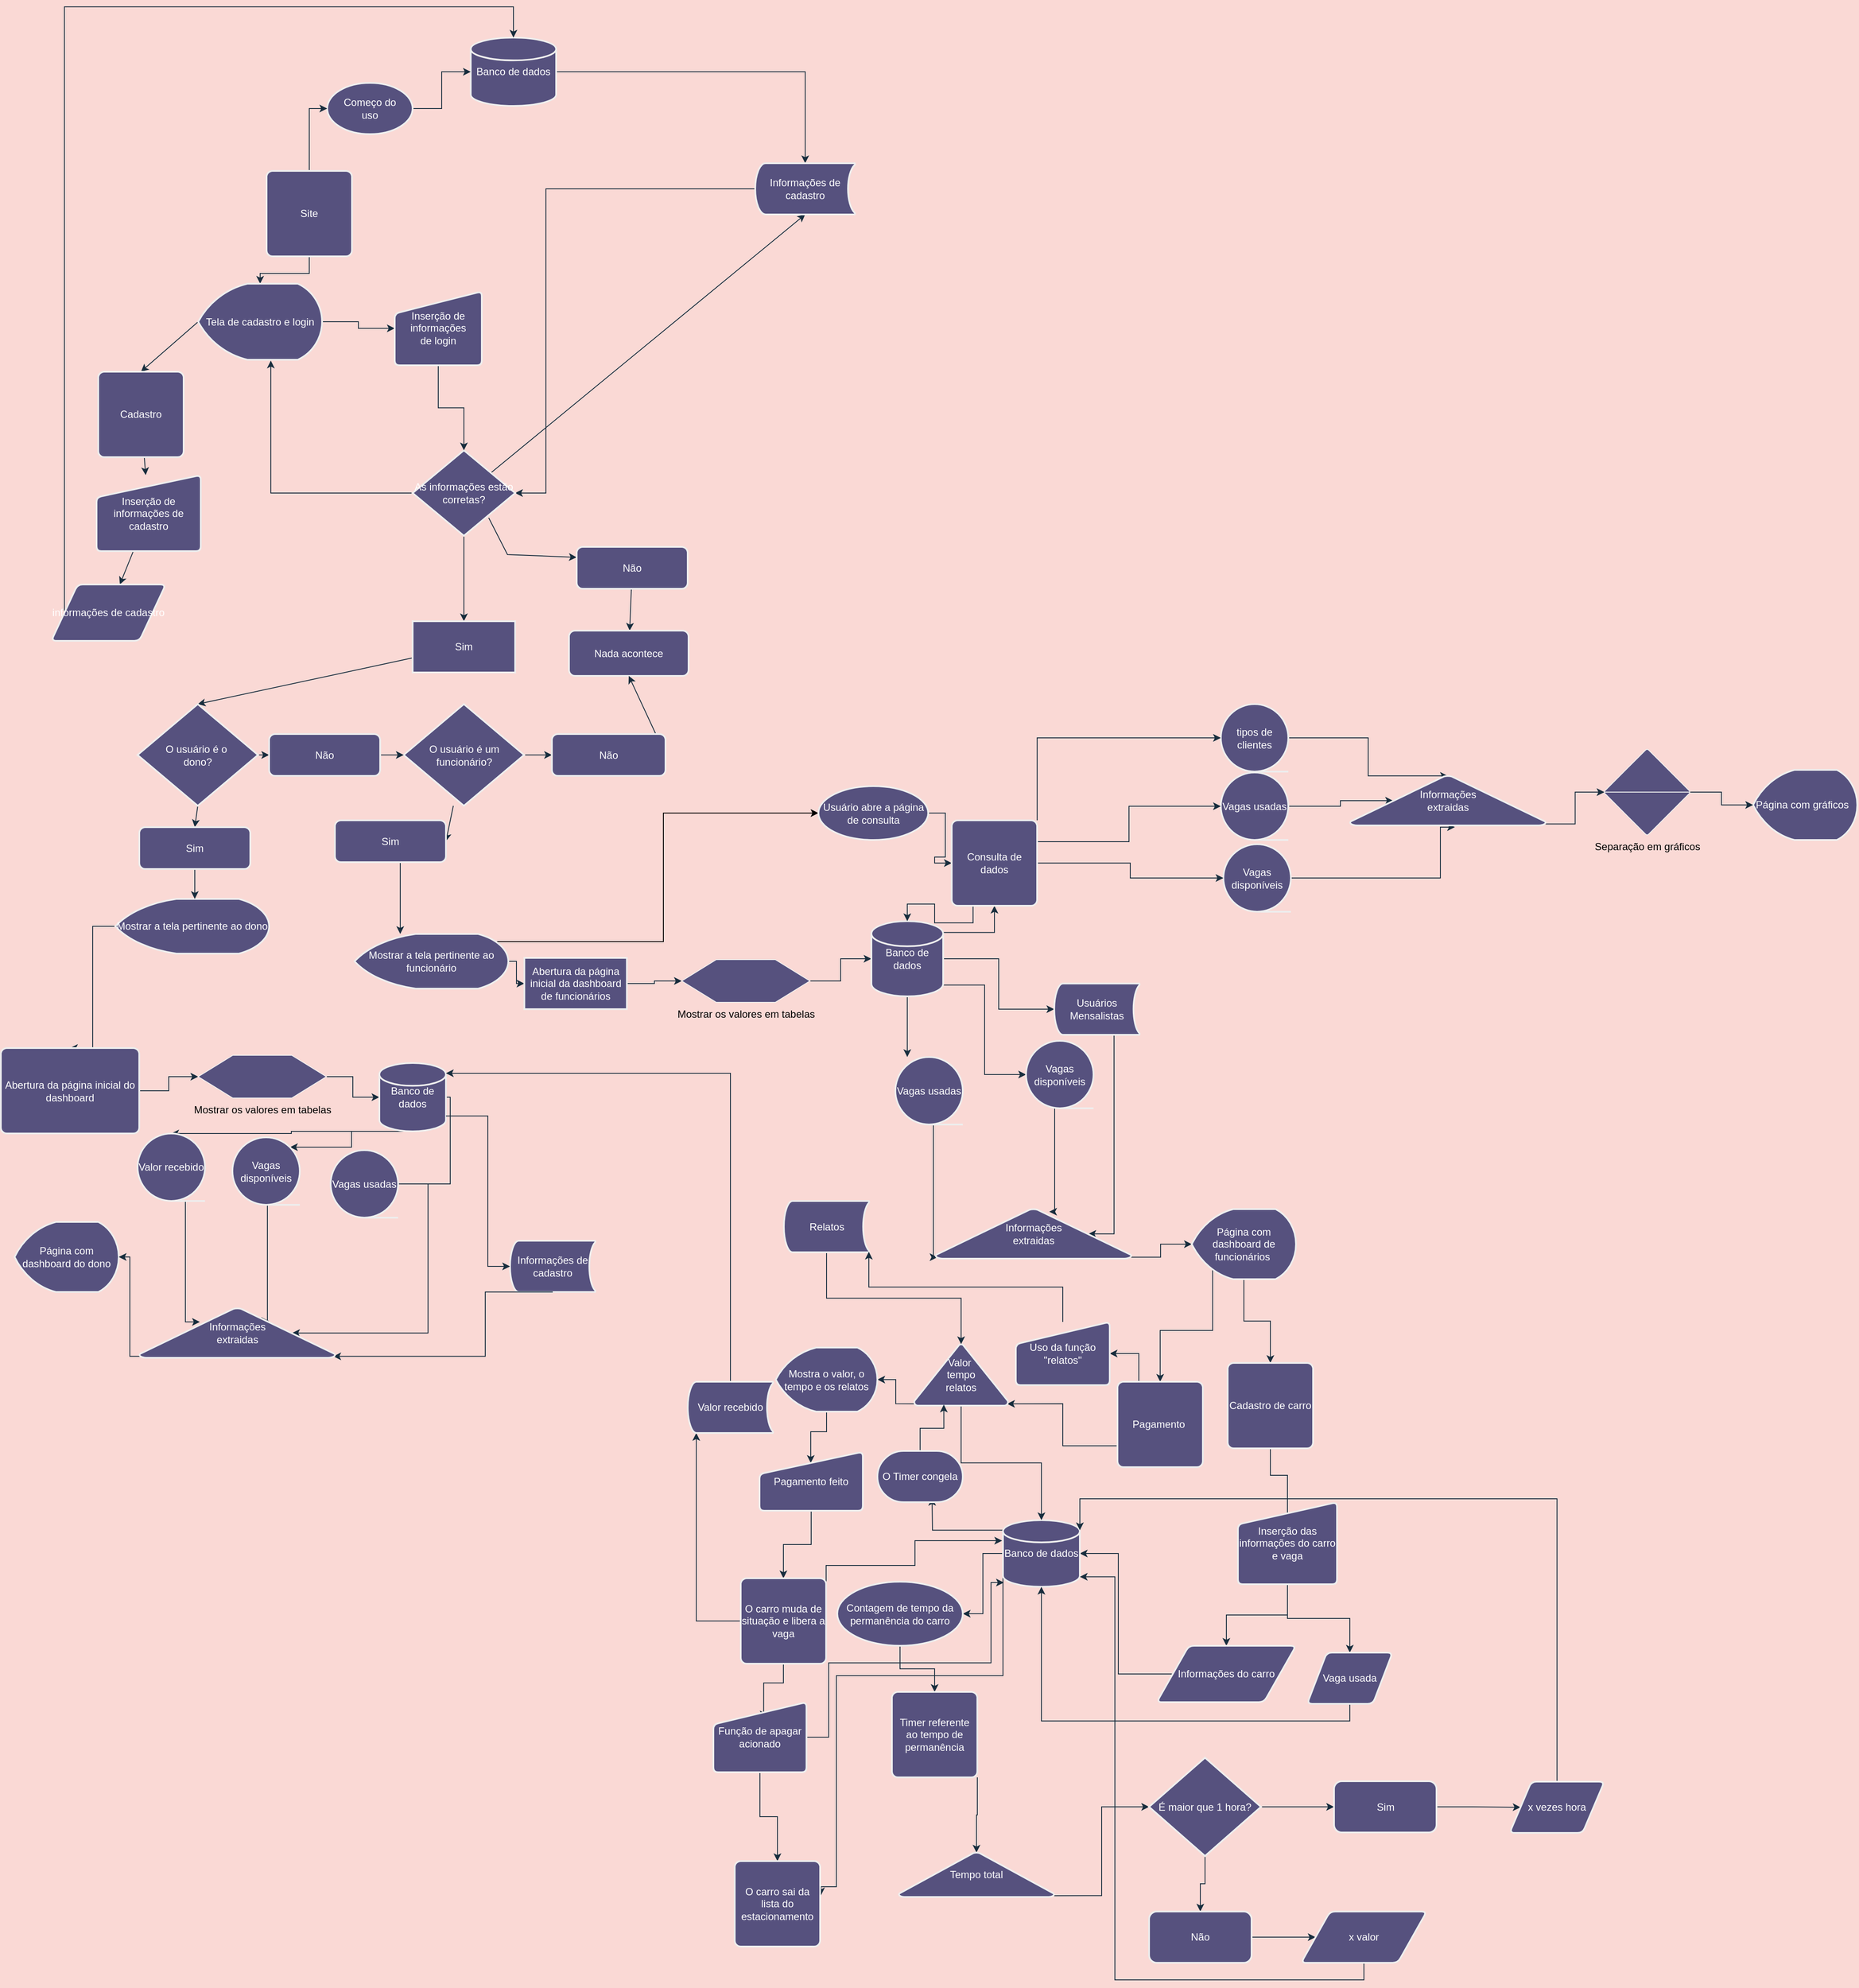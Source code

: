 <mxfile version="20.4.2" type="github">
  <diagram id="7SX9aMsYOWKPpMt4cAtt" name="Página-1">
    <mxGraphModel dx="2208" dy="1964" grid="0" gridSize="10" guides="1" tooltips="1" connect="1" arrows="1" fold="1" page="1" pageScale="1" pageWidth="827" pageHeight="1169" background="#FAD9D5" math="0" shadow="0">
      <root>
        <mxCell id="0" />
        <mxCell id="1" parent="0" />
        <mxCell id="gFFxFUe0LSUHs93AGh-M-105" value="" style="edgeStyle=elbowEdgeStyle;rounded=0;orthogonalLoop=1;jettySize=auto;html=1;strokeColor=#182E3E;labelBackgroundColor=#FAD9D5;" parent="1" source="gFFxFUe0LSUHs93AGh-M-103" target="gFFxFUe0LSUHs93AGh-M-104" edge="1">
          <mxGeometry relative="1" as="geometry" />
        </mxCell>
        <mxCell id="gFFxFUe0LSUHs93AGh-M-111" value="" style="edgeStyle=elbowEdgeStyle;rounded=0;orthogonalLoop=1;jettySize=auto;html=1;strokeColor=#182E3E;labelBackgroundColor=#FAD9D5;" parent="1" source="gFFxFUe0LSUHs93AGh-M-104" target="gFFxFUe0LSUHs93AGh-M-109" edge="1">
          <mxGeometry relative="1" as="geometry" />
        </mxCell>
        <mxCell id="gFFxFUe0LSUHs93AGh-M-104" value="&lt;font color=&quot;#000000&quot;&gt;Mostrar os valores em tabelas&lt;/font&gt;" style="verticalLabelPosition=bottom;verticalAlign=top;html=1;shape=hexagon;perimeter=hexagonPerimeter2;arcSize=6;size=0.27;strokeColor=#EEEEEE;fontColor=#FFFFFF;fillColor=#56517E;" parent="1" vertex="1">
          <mxGeometry x="189" y="78" width="150" height="50" as="geometry" />
        </mxCell>
        <mxCell id="gFFxFUe0LSUHs93AGh-M-118" style="edgeStyle=elbowEdgeStyle;rounded=0;orthogonalLoop=1;jettySize=auto;html=1;exitX=0.5;exitY=1;exitDx=0;exitDy=0;exitPerimeter=0;entryX=0.5;entryY=0;entryDx=0;entryDy=0;entryPerimeter=0;strokeColor=#182E3E;labelBackgroundColor=#FAD9D5;" parent="1" source="gFFxFUe0LSUHs93AGh-M-109" target="gFFxFUe0LSUHs93AGh-M-112" edge="1">
          <mxGeometry relative="1" as="geometry">
            <Array as="points">
              <mxPoint x="298" y="177" />
            </Array>
          </mxGeometry>
        </mxCell>
        <mxCell id="gFFxFUe0LSUHs93AGh-M-120" style="edgeStyle=elbowEdgeStyle;rounded=0;orthogonalLoop=1;jettySize=auto;html=1;exitX=1;exitY=0.5;exitDx=0;exitDy=0;exitPerimeter=0;entryX=0;entryY=0.5;entryDx=0;entryDy=0;entryPerimeter=0;strokeColor=#182E3E;labelBackgroundColor=#FAD9D5;" parent="1" source="gFFxFUe0LSUHs93AGh-M-109" target="gFFxFUe0LSUHs93AGh-M-114" edge="1">
          <mxGeometry relative="1" as="geometry">
            <Array as="points">
              <mxPoint x="484" y="232" />
              <mxPoint x="644" y="122" />
            </Array>
          </mxGeometry>
        </mxCell>
        <mxCell id="gFFxFUe0LSUHs93AGh-M-156" style="edgeStyle=elbowEdgeStyle;rounded=0;orthogonalLoop=1;jettySize=auto;html=1;exitX=0.5;exitY=1;exitDx=0;exitDy=0;exitPerimeter=0;entryX=0.855;entryY=0.145;entryDx=0;entryDy=0;entryPerimeter=0;strokeColor=#182E3E;labelBackgroundColor=#FAD9D5;" parent="1" source="gFFxFUe0LSUHs93AGh-M-109" target="gFFxFUe0LSUHs93AGh-M-113" edge="1">
          <mxGeometry relative="1" as="geometry" />
        </mxCell>
        <mxCell id="gFFxFUe0LSUHs93AGh-M-109" value="Banco de dados" style="strokeWidth=2;html=1;shape=mxgraph.flowchart.database;whiteSpace=wrap;strokeColor=#EEEEEE;fontColor=#FFFFFF;fillColor=#56517E;" parent="1" vertex="1">
          <mxGeometry x="401" y="87" width="78" height="80" as="geometry" />
        </mxCell>
        <mxCell id="gFFxFUe0LSUHs93AGh-M-126" style="edgeStyle=elbowEdgeStyle;rounded=0;orthogonalLoop=1;jettySize=auto;html=1;exitX=0.5;exitY=1;exitDx=0;exitDy=0;exitPerimeter=0;entryX=0.309;entryY=0.276;entryDx=0;entryDy=0;entryPerimeter=0;strokeColor=#182E3E;labelBackgroundColor=#FAD9D5;" parent="1" source="gFFxFUe0LSUHs93AGh-M-112" target="gFFxFUe0LSUHs93AGh-M-124" edge="1">
          <mxGeometry relative="1" as="geometry" />
        </mxCell>
        <mxCell id="gFFxFUe0LSUHs93AGh-M-112" value="Valor recebido" style="strokeWidth=2;html=1;shape=mxgraph.flowchart.sequential_data;whiteSpace=wrap;strokeColor=#EEEEEE;fontColor=#FFFFFF;fillColor=#56517E;" parent="1" vertex="1">
          <mxGeometry x="118" y="169.5" width="79" height="79" as="geometry" />
        </mxCell>
        <mxCell id="gFFxFUe0LSUHs93AGh-M-130" style="edgeStyle=elbowEdgeStyle;rounded=0;orthogonalLoop=1;jettySize=auto;html=1;exitX=0.5;exitY=1;exitDx=0;exitDy=0;exitPerimeter=0;entryX=0.662;entryY=0.259;entryDx=0;entryDy=0;entryPerimeter=0;strokeColor=#182E3E;labelBackgroundColor=#FAD9D5;" parent="1" source="gFFxFUe0LSUHs93AGh-M-113" target="gFFxFUe0LSUHs93AGh-M-124" edge="1">
          <mxGeometry relative="1" as="geometry" />
        </mxCell>
        <mxCell id="gFFxFUe0LSUHs93AGh-M-113" value="Vagas disponíveis" style="strokeWidth=2;html=1;shape=mxgraph.flowchart.sequential_data;whiteSpace=wrap;strokeColor=#EEEEEE;fontColor=#FFFFFF;fillColor=#56517E;" parent="1" vertex="1">
          <mxGeometry x="229" y="174" width="79" height="79" as="geometry" />
        </mxCell>
        <mxCell id="gFFxFUe0LSUHs93AGh-M-128" style="edgeStyle=elbowEdgeStyle;rounded=0;orthogonalLoop=1;jettySize=auto;html=1;entryX=0.78;entryY=0.5;entryDx=0;entryDy=0;entryPerimeter=0;strokeColor=#182E3E;labelBackgroundColor=#FAD9D5;" parent="1" source="gFFxFUe0LSUHs93AGh-M-114" target="gFFxFUe0LSUHs93AGh-M-124" edge="1">
          <mxGeometry relative="1" as="geometry">
            <Array as="points">
              <mxPoint x="458" y="359" />
            </Array>
          </mxGeometry>
        </mxCell>
        <mxCell id="gFFxFUe0LSUHs93AGh-M-114" value="Vagas usadas" style="strokeWidth=2;html=1;shape=mxgraph.flowchart.sequential_data;whiteSpace=wrap;strokeColor=#EEEEEE;fontColor=#FFFFFF;fillColor=#56517E;" parent="1" vertex="1">
          <mxGeometry x="344" y="189" width="79" height="79" as="geometry" />
        </mxCell>
        <mxCell id="gFFxFUe0LSUHs93AGh-M-116" value="Informações de cadastro" style="strokeWidth=2;html=1;shape=mxgraph.flowchart.stored_data;whiteSpace=wrap;strokeColor=#EEEEEE;fontColor=#FFFFFF;fillColor=#56517E;" parent="1" vertex="1">
          <mxGeometry x="554" y="295" width="100" height="60" as="geometry" />
        </mxCell>
        <mxCell id="gFFxFUe0LSUHs93AGh-M-122" value="Página com dashboard do dono" style="strokeWidth=2;html=1;shape=mxgraph.flowchart.display;whiteSpace=wrap;strokeColor=#EEEEEE;fontColor=#FFFFFF;fillColor=#56517E;" parent="1" vertex="1">
          <mxGeometry x="-26" y="273" width="122" height="82" as="geometry" />
        </mxCell>
        <mxCell id="gFFxFUe0LSUHs93AGh-M-38" value="" style="edgeStyle=orthogonalEdgeStyle;rounded=0;orthogonalLoop=1;jettySize=auto;html=1;strokeColor=#182E3E;labelBackgroundColor=#FAD9D5;" parent="1" source="gFFxFUe0LSUHs93AGh-M-32" target="gFFxFUe0LSUHs93AGh-M-35" edge="1">
          <mxGeometry relative="1" as="geometry" />
        </mxCell>
        <mxCell id="gFFxFUe0LSUHs93AGh-M-32" value="Banco de dados&lt;br&gt;" style="strokeWidth=2;html=1;shape=mxgraph.flowchart.database;whiteSpace=wrap;fillColor=#56517E;strokeColor=#EEEEEE;fontColor=#FFFFFF;" parent="1" vertex="1">
          <mxGeometry x="508" y="-1113" width="100" height="80" as="geometry" />
        </mxCell>
        <mxCell id="gFFxFUe0LSUHs93AGh-M-55" style="edgeStyle=elbowEdgeStyle;rounded=0;orthogonalLoop=1;jettySize=auto;html=1;exitX=0;exitY=0.5;exitDx=0;exitDy=0;exitPerimeter=0;entryX=1;entryY=0.5;entryDx=0;entryDy=0;entryPerimeter=0;strokeColor=#182E3E;labelBackgroundColor=#FAD9D5;" parent="1" source="gFFxFUe0LSUHs93AGh-M-35" target="gFFxFUe0LSUHs93AGh-M-33" edge="1">
          <mxGeometry relative="1" as="geometry">
            <Array as="points">
              <mxPoint x="596" y="-773" />
            </Array>
          </mxGeometry>
        </mxCell>
        <mxCell id="gFFxFUe0LSUHs93AGh-M-57" style="edgeStyle=elbowEdgeStyle;rounded=0;orthogonalLoop=1;jettySize=auto;html=1;entryX=0.586;entryY=1.011;entryDx=0;entryDy=0;entryPerimeter=0;strokeColor=#182E3E;labelBackgroundColor=#FAD9D5;" parent="1" source="gFFxFUe0LSUHs93AGh-M-33" target="gFFxFUe0LSUHs93AGh-M-46" edge="1">
          <mxGeometry relative="1" as="geometry">
            <Array as="points">
              <mxPoint x="274" y="-703" />
              <mxPoint x="297" y="-564" />
            </Array>
          </mxGeometry>
        </mxCell>
        <mxCell id="gFFxFUe0LSUHs93AGh-M-58" style="edgeStyle=none;rounded=0;orthogonalLoop=1;jettySize=auto;html=1;entryX=0.5;entryY=1;entryDx=0;entryDy=0;entryPerimeter=0;strokeColor=#182E3E;exitX=0.767;exitY=0.26;exitDx=0;exitDy=0;exitPerimeter=0;labelBackgroundColor=#FAD9D5;" parent="1" source="gFFxFUe0LSUHs93AGh-M-33" target="gFFxFUe0LSUHs93AGh-M-35" edge="1">
          <mxGeometry relative="1" as="geometry" />
        </mxCell>
        <mxCell id="gFFxFUe0LSUHs93AGh-M-60" style="edgeStyle=none;rounded=0;orthogonalLoop=1;jettySize=auto;html=1;entryX=0;entryY=0.25;entryDx=0;entryDy=0;strokeColor=#182E3E;exitX=0.742;exitY=0.79;exitDx=0;exitDy=0;exitPerimeter=0;labelBackgroundColor=#FAD9D5;" parent="1" source="gFFxFUe0LSUHs93AGh-M-33" target="gFFxFUe0LSUHs93AGh-M-59" edge="1">
          <mxGeometry relative="1" as="geometry">
            <Array as="points">
              <mxPoint x="551" y="-508" />
            </Array>
          </mxGeometry>
        </mxCell>
        <mxCell id="gFFxFUe0LSUHs93AGh-M-64" value="" style="edgeStyle=none;rounded=0;orthogonalLoop=1;jettySize=auto;html=1;strokeColor=#182E3E;labelBackgroundColor=#FAD9D5;" parent="1" source="gFFxFUe0LSUHs93AGh-M-33" target="gFFxFUe0LSUHs93AGh-M-63" edge="1">
          <mxGeometry relative="1" as="geometry" />
        </mxCell>
        <mxCell id="gFFxFUe0LSUHs93AGh-M-33" value="As informações estão corretas?" style="strokeWidth=2;html=1;shape=mxgraph.flowchart.decision;whiteSpace=wrap;fillColor=#56517E;strokeColor=#EEEEEE;fontColor=#FFFFFF;" parent="1" vertex="1">
          <mxGeometry x="440" y="-630" width="120" height="100" as="geometry" />
        </mxCell>
        <mxCell id="gFFxFUe0LSUHs93AGh-M-37" value="" style="edgeStyle=orthogonalEdgeStyle;rounded=0;orthogonalLoop=1;jettySize=auto;html=1;entryX=0;entryY=0.5;entryDx=0;entryDy=0;entryPerimeter=0;strokeColor=#182E3E;labelBackgroundColor=#FAD9D5;" parent="1" source="gFFxFUe0LSUHs93AGh-M-34" target="gFFxFUe0LSUHs93AGh-M-32" edge="1">
          <mxGeometry relative="1" as="geometry">
            <mxPoint x="513" y="-1032" as="targetPoint" />
          </mxGeometry>
        </mxCell>
        <mxCell id="gFFxFUe0LSUHs93AGh-M-34" value="Começo do&lt;br&gt;uso" style="strokeWidth=2;html=1;shape=mxgraph.flowchart.start_1;whiteSpace=wrap;fillColor=#56517E;strokeColor=#EEEEEE;fontColor=#FFFFFF;" parent="1" vertex="1">
          <mxGeometry x="340" y="-1060" width="100" height="60" as="geometry" />
        </mxCell>
        <mxCell id="gFFxFUe0LSUHs93AGh-M-35" value="Informações de&lt;br&gt;cadastro" style="strokeWidth=2;html=1;shape=mxgraph.flowchart.stored_data;whiteSpace=wrap;fillColor=#56517E;strokeColor=#EEEEEE;fontColor=#FFFFFF;" parent="1" vertex="1">
          <mxGeometry x="841" y="-966" width="117" height="60" as="geometry" />
        </mxCell>
        <mxCell id="gFFxFUe0LSUHs93AGh-M-41" value="" style="edgeStyle=orthogonalEdgeStyle;rounded=0;orthogonalLoop=1;jettySize=auto;html=1;entryX=0;entryY=0.5;entryDx=0;entryDy=0;entryPerimeter=0;strokeColor=#182E3E;labelBackgroundColor=#FAD9D5;" parent="1" source="gFFxFUe0LSUHs93AGh-M-39" target="gFFxFUe0LSUHs93AGh-M-34" edge="1">
          <mxGeometry relative="1" as="geometry">
            <mxPoint x="330" y="-1064" as="targetPoint" />
          </mxGeometry>
        </mxCell>
        <mxCell id="gFFxFUe0LSUHs93AGh-M-45" value="" style="edgeStyle=orthogonalEdgeStyle;rounded=0;orthogonalLoop=1;jettySize=auto;html=1;entryX=0.5;entryY=0;entryDx=0;entryDy=0;entryPerimeter=0;strokeColor=#182E3E;labelBackgroundColor=#FAD9D5;" parent="1" source="gFFxFUe0LSUHs93AGh-M-39" target="gFFxFUe0LSUHs93AGh-M-46" edge="1">
          <mxGeometry relative="1" as="geometry">
            <mxPoint x="319" y="-757" as="targetPoint" />
          </mxGeometry>
        </mxCell>
        <mxCell id="gFFxFUe0LSUHs93AGh-M-39" value="Site" style="rounded=1;whiteSpace=wrap;html=1;absoluteArcSize=1;arcSize=14;strokeWidth=2;fillColor=#56517E;strokeColor=#EEEEEE;fontColor=#FFFFFF;" parent="1" vertex="1">
          <mxGeometry x="269" y="-957" width="100" height="100" as="geometry" />
        </mxCell>
        <mxCell id="gFFxFUe0LSUHs93AGh-M-49" value="" style="edgeStyle=orthogonalEdgeStyle;rounded=0;orthogonalLoop=1;jettySize=auto;html=1;strokeColor=#182E3E;labelBackgroundColor=#FAD9D5;" parent="1" source="gFFxFUe0LSUHs93AGh-M-46" target="gFFxFUe0LSUHs93AGh-M-47" edge="1">
          <mxGeometry relative="1" as="geometry" />
        </mxCell>
        <mxCell id="gFFxFUe0LSUHs93AGh-M-91" style="edgeStyle=none;rounded=0;orthogonalLoop=1;jettySize=auto;html=1;exitX=0;exitY=0.5;exitDx=0;exitDy=0;exitPerimeter=0;entryX=0.5;entryY=0;entryDx=0;entryDy=0;strokeColor=#182E3E;labelBackgroundColor=#FAD9D5;" parent="1" source="gFFxFUe0LSUHs93AGh-M-46" target="gFFxFUe0LSUHs93AGh-M-89" edge="1">
          <mxGeometry relative="1" as="geometry" />
        </mxCell>
        <mxCell id="gFFxFUe0LSUHs93AGh-M-46" value="Tela de cadastro e login" style="strokeWidth=2;html=1;shape=mxgraph.flowchart.display;whiteSpace=wrap;fillColor=#56517E;strokeColor=#EEEEEE;fontColor=#FFFFFF;" parent="1" vertex="1">
          <mxGeometry x="189" y="-825" width="145" height="89" as="geometry" />
        </mxCell>
        <mxCell id="gFFxFUe0LSUHs93AGh-M-48" value="" style="edgeStyle=orthogonalEdgeStyle;rounded=0;orthogonalLoop=1;jettySize=auto;html=1;strokeColor=#182E3E;labelBackgroundColor=#FAD9D5;" parent="1" source="gFFxFUe0LSUHs93AGh-M-47" target="gFFxFUe0LSUHs93AGh-M-33" edge="1">
          <mxGeometry relative="1" as="geometry" />
        </mxCell>
        <mxCell id="gFFxFUe0LSUHs93AGh-M-47" value="Inserção de informações&lt;br&gt;de login" style="html=1;strokeWidth=2;shape=manualInput;whiteSpace=wrap;rounded=1;size=26;arcSize=11;strokeColor=#EEEEEE;fontColor=#FFFFFF;fillColor=#56517E;" parent="1" vertex="1">
          <mxGeometry x="419" y="-816" width="102" height="86.5" as="geometry" />
        </mxCell>
        <mxCell id="gFFxFUe0LSUHs93AGh-M-62" value="" style="edgeStyle=none;rounded=0;orthogonalLoop=1;jettySize=auto;html=1;strokeColor=#182E3E;labelBackgroundColor=#FAD9D5;" parent="1" source="gFFxFUe0LSUHs93AGh-M-59" target="gFFxFUe0LSUHs93AGh-M-61" edge="1">
          <mxGeometry relative="1" as="geometry" />
        </mxCell>
        <mxCell id="gFFxFUe0LSUHs93AGh-M-59" value="Não" style="rounded=1;whiteSpace=wrap;html=1;absoluteArcSize=1;arcSize=14;strokeWidth=2;strokeColor=#EEEEEE;fontColor=#FFFFFF;fillColor=#56517E;" parent="1" vertex="1">
          <mxGeometry x="632" y="-517" width="130" height="49" as="geometry" />
        </mxCell>
        <mxCell id="gFFxFUe0LSUHs93AGh-M-61" value="Nada acontece" style="rounded=1;whiteSpace=wrap;html=1;absoluteArcSize=1;arcSize=14;strokeWidth=2;strokeColor=#EEEEEE;fontColor=#FFFFFF;fillColor=#56517E;" parent="1" vertex="1">
          <mxGeometry x="623" y="-419" width="140" height="53" as="geometry" />
        </mxCell>
        <mxCell id="gFFxFUe0LSUHs93AGh-M-71" style="edgeStyle=none;rounded=0;orthogonalLoop=1;jettySize=auto;html=1;entryX=0.5;entryY=0;entryDx=0;entryDy=0;entryPerimeter=0;strokeColor=#182E3E;labelBackgroundColor=#FAD9D5;" parent="1" source="gFFxFUe0LSUHs93AGh-M-63" target="gFFxFUe0LSUHs93AGh-M-69" edge="1">
          <mxGeometry relative="1" as="geometry" />
        </mxCell>
        <mxCell id="gFFxFUe0LSUHs93AGh-M-63" value="Sim" style="whiteSpace=wrap;html=1;fillColor=#56517E;strokeColor=#EEEEEE;fontColor=#FFFFFF;strokeWidth=2;" parent="1" vertex="1">
          <mxGeometry x="440" y="-430" width="120" height="60" as="geometry" />
        </mxCell>
        <mxCell id="gFFxFUe0LSUHs93AGh-M-102" value="" style="edgeStyle=elbowEdgeStyle;rounded=0;orthogonalLoop=1;jettySize=auto;html=1;strokeColor=#182E3E;entryX=0.5;entryY=0;entryDx=0;entryDy=0;labelBackgroundColor=#FAD9D5;" parent="1" source="gFFxFUe0LSUHs93AGh-M-65" target="gFFxFUe0LSUHs93AGh-M-103" edge="1">
          <mxGeometry relative="1" as="geometry">
            <mxPoint x="201" y="36" as="targetPoint" />
          </mxGeometry>
        </mxCell>
        <mxCell id="gFFxFUe0LSUHs93AGh-M-65" value="Mostrar a tela pertinente ao dono" style="strokeWidth=2;html=1;shape=mxgraph.flowchart.display;whiteSpace=wrap;strokeColor=#EEEEEE;fontColor=#FFFFFF;fillColor=#56517E;" parent="1" vertex="1">
          <mxGeometry x="92" y="-105" width="180" height="64" as="geometry" />
        </mxCell>
        <mxCell id="gFFxFUe0LSUHs93AGh-M-134" value="" style="edgeStyle=elbowEdgeStyle;rounded=0;orthogonalLoop=1;jettySize=auto;html=1;strokeColor=#182E3E;labelBackgroundColor=#FAD9D5;" parent="1" source="gFFxFUe0LSUHs93AGh-M-66" target="gFFxFUe0LSUHs93AGh-M-133" edge="1">
          <mxGeometry relative="1" as="geometry" />
        </mxCell>
        <mxCell id="zCZtVoq-bqy2fCdRSS8O-1" style="edgeStyle=orthogonalEdgeStyle;rounded=0;orthogonalLoop=1;jettySize=auto;html=1;exitX=0.92;exitY=0.14;exitDx=0;exitDy=0;exitPerimeter=0;entryX=0;entryY=0.5;entryDx=0;entryDy=0;entryPerimeter=0;" edge="1" parent="1" source="gFFxFUe0LSUHs93AGh-M-66" target="On5uzj9l4p7xqRsCiYXa-5">
          <mxGeometry relative="1" as="geometry" />
        </mxCell>
        <mxCell id="gFFxFUe0LSUHs93AGh-M-66" value="Mostrar a tela pertinente ao funcionário" style="strokeWidth=2;html=1;shape=mxgraph.flowchart.display;whiteSpace=wrap;strokeColor=#EEEEEE;fontColor=#FFFFFF;fillColor=#56517E;" parent="1" vertex="1">
          <mxGeometry x="372" y="-64" width="180" height="64" as="geometry" />
        </mxCell>
        <mxCell id="gFFxFUe0LSUHs93AGh-M-76" style="edgeStyle=none;rounded=0;orthogonalLoop=1;jettySize=auto;html=1;exitX=1;exitY=0.5;exitDx=0;exitDy=0;exitPerimeter=0;entryX=0;entryY=0.5;entryDx=0;entryDy=0;strokeColor=#182E3E;labelBackgroundColor=#FAD9D5;" parent="1" source="gFFxFUe0LSUHs93AGh-M-68" target="gFFxFUe0LSUHs93AGh-M-75" edge="1">
          <mxGeometry relative="1" as="geometry" />
        </mxCell>
        <mxCell id="gFFxFUe0LSUHs93AGh-M-84" style="edgeStyle=none;rounded=0;orthogonalLoop=1;jettySize=auto;html=1;entryX=1;entryY=0.5;entryDx=0;entryDy=0;strokeColor=#182E3E;labelBackgroundColor=#FAD9D5;" parent="1" source="gFFxFUe0LSUHs93AGh-M-68" target="gFFxFUe0LSUHs93AGh-M-81" edge="1">
          <mxGeometry relative="1" as="geometry" />
        </mxCell>
        <mxCell id="gFFxFUe0LSUHs93AGh-M-68" value="O usuário é um &lt;br&gt;funcionário?&lt;span style=&quot;color: rgba(0, 0, 0, 0); font-family: monospace; font-size: 0px; text-align: start;&quot;&gt;%3CmxGraphModel%3E%3Croot%3E%3CmxCell%20id%3D%220%22%2F%3E%3CmxCell%20id%3D%221%22%20parent%3D%220%22%2F%3E%3CmxCell%20id%3D%222%22%20value%3D%22Mostrar%20a%20tela%20pertinente%20ao%20dono%22%20style%3D%22strokeWidth%3D2%3Bhtml%3D1%3Bshape%3Dmxgraph.flowchart.display%3BwhiteSpace%3Dwrap%3BstrokeColor%3D%23EEEEEE%3BfontColor%3D%23FFFFFF%3BfillColor%3D%2356517E%3B%22%20vertex%3D%221%22%20parent%3D%221%22%3E%3CmxGeometry%20x%3D%22377%22%20y%3D%22-321%22%20width%3D%22180%22%20height%3D%2264%22%20as%3D%22geometry%22%2F%3E%3C%2FmxCell%3E%3C%2Froot%3E%3C%2FmxGraphModel%3E&lt;/span&gt;" style="strokeWidth=2;html=1;shape=mxgraph.flowchart.decision;whiteSpace=wrap;strokeColor=#EEEEEE;fontColor=#FFFFFF;fillColor=#56517E;" parent="1" vertex="1">
          <mxGeometry x="429.5" y="-333" width="141" height="119" as="geometry" />
        </mxCell>
        <mxCell id="gFFxFUe0LSUHs93AGh-M-73" style="edgeStyle=none;rounded=0;orthogonalLoop=1;jettySize=auto;html=1;exitX=1;exitY=0.5;exitDx=0;exitDy=0;exitPerimeter=0;entryX=0;entryY=0.5;entryDx=0;entryDy=0;strokeColor=#182E3E;labelBackgroundColor=#FAD9D5;" parent="1" source="gFFxFUe0LSUHs93AGh-M-69" target="gFFxFUe0LSUHs93AGh-M-72" edge="1">
          <mxGeometry relative="1" as="geometry" />
        </mxCell>
        <mxCell id="gFFxFUe0LSUHs93AGh-M-82" style="edgeStyle=none;rounded=0;orthogonalLoop=1;jettySize=auto;html=1;exitX=0.5;exitY=1;exitDx=0;exitDy=0;exitPerimeter=0;entryX=0.5;entryY=0;entryDx=0;entryDy=0;strokeColor=#182E3E;labelBackgroundColor=#FAD9D5;" parent="1" source="gFFxFUe0LSUHs93AGh-M-69" target="gFFxFUe0LSUHs93AGh-M-78" edge="1">
          <mxGeometry relative="1" as="geometry" />
        </mxCell>
        <mxCell id="gFFxFUe0LSUHs93AGh-M-69" value="O usuário é o&amp;nbsp;&lt;br&gt;dono?&lt;span style=&quot;color: rgba(0, 0, 0, 0); font-family: monospace; font-size: 0px; text-align: start;&quot;&gt;%3CmxGraphModel%3E%3Croot%3E%3CmxCell%20id%3D%220%22%2F%3E%3CmxCell%20id%3D%221%22%20parent%3D%220%22%2F%3E%3CmxCell%20id%3D%222%22%20value%3D%22Mostrar%20a%20tela%20pertinente%20ao%20dono%22%20style%3D%22strokeWidth%3D2%3Bhtml%3D1%3Bshape%3Dmxgraph.flowchart.display%3BwhiteSpace%3Dwrap%3BstrokeColor%3D%23EEEEEE%3BfontColor%3D%23FFFFFF%3BfillColor%3D%2356517E%3B%22%20vertex%3D%221%22%20parent%3D%221%22%3E%3CmxGeometry%20x%3D%22377%22%20y%3D%22-321%22%20width%3D%22180%22%20height%3D%2264%22%20as%3D%22geometry%22%2F%3E%3C%2FmxCell%3E%3C%2Froot%3E%3C%2FmxGraphModel%3E&lt;/span&gt;" style="strokeWidth=2;html=1;shape=mxgraph.flowchart.decision;whiteSpace=wrap;strokeColor=#EEEEEE;fontColor=#FFFFFF;fillColor=#56517E;" parent="1" vertex="1">
          <mxGeometry x="118" y="-333" width="141" height="119" as="geometry" />
        </mxCell>
        <mxCell id="gFFxFUe0LSUHs93AGh-M-74" style="edgeStyle=none;rounded=0;orthogonalLoop=1;jettySize=auto;html=1;exitX=1;exitY=0.5;exitDx=0;exitDy=0;strokeColor=#182E3E;labelBackgroundColor=#FAD9D5;" parent="1" source="gFFxFUe0LSUHs93AGh-M-72" target="gFFxFUe0LSUHs93AGh-M-68" edge="1">
          <mxGeometry relative="1" as="geometry" />
        </mxCell>
        <mxCell id="gFFxFUe0LSUHs93AGh-M-72" value="Não" style="rounded=1;whiteSpace=wrap;html=1;absoluteArcSize=1;arcSize=14;strokeWidth=2;strokeColor=#EEEEEE;fontColor=#FFFFFF;fillColor=#56517E;" parent="1" vertex="1">
          <mxGeometry x="272" y="-298" width="130" height="49" as="geometry" />
        </mxCell>
        <mxCell id="gFFxFUe0LSUHs93AGh-M-77" style="edgeStyle=none;rounded=0;orthogonalLoop=1;jettySize=auto;html=1;exitX=1;exitY=0.5;exitDx=0;exitDy=0;entryX=0.5;entryY=1;entryDx=0;entryDy=0;strokeColor=#182E3E;labelBackgroundColor=#FAD9D5;" parent="1" source="gFFxFUe0LSUHs93AGh-M-75" target="gFFxFUe0LSUHs93AGh-M-61" edge="1">
          <mxGeometry relative="1" as="geometry">
            <mxPoint x="786" y="-273.5" as="targetPoint" />
          </mxGeometry>
        </mxCell>
        <mxCell id="gFFxFUe0LSUHs93AGh-M-75" value="Não" style="rounded=1;whiteSpace=wrap;html=1;absoluteArcSize=1;arcSize=14;strokeWidth=2;strokeColor=#EEEEEE;fontColor=#FFFFFF;fillColor=#56517E;" parent="1" vertex="1">
          <mxGeometry x="603" y="-298" width="133" height="49" as="geometry" />
        </mxCell>
        <mxCell id="gFFxFUe0LSUHs93AGh-M-99" value="" style="edgeStyle=elbowEdgeStyle;rounded=0;orthogonalLoop=1;jettySize=auto;html=1;strokeColor=#182E3E;labelBackgroundColor=#FAD9D5;" parent="1" source="gFFxFUe0LSUHs93AGh-M-78" target="gFFxFUe0LSUHs93AGh-M-65" edge="1">
          <mxGeometry relative="1" as="geometry" />
        </mxCell>
        <mxCell id="gFFxFUe0LSUHs93AGh-M-78" value="Sim" style="rounded=1;whiteSpace=wrap;html=1;absoluteArcSize=1;arcSize=14;strokeWidth=2;strokeColor=#EEEEEE;fontColor=#FFFFFF;fillColor=#56517E;" parent="1" vertex="1">
          <mxGeometry x="120" y="-189" width="130" height="49" as="geometry" />
        </mxCell>
        <mxCell id="gFFxFUe0LSUHs93AGh-M-100" value="" style="edgeStyle=elbowEdgeStyle;rounded=0;orthogonalLoop=1;jettySize=auto;html=1;strokeColor=#182E3E;labelBackgroundColor=#FAD9D5;" parent="1" source="gFFxFUe0LSUHs93AGh-M-81" target="gFFxFUe0LSUHs93AGh-M-66" edge="1">
          <mxGeometry relative="1" as="geometry" />
        </mxCell>
        <mxCell id="gFFxFUe0LSUHs93AGh-M-81" value="Sim" style="rounded=1;whiteSpace=wrap;html=1;absoluteArcSize=1;arcSize=14;strokeWidth=2;strokeColor=#EEEEEE;fontColor=#FFFFFF;fillColor=#56517E;" parent="1" vertex="1">
          <mxGeometry x="349" y="-197" width="130" height="49" as="geometry" />
        </mxCell>
        <mxCell id="gFFxFUe0LSUHs93AGh-M-88" style="edgeStyle=none;rounded=0;orthogonalLoop=1;jettySize=auto;html=1;exitX=0.75;exitY=1;exitDx=0;exitDy=0;strokeColor=#182E3E;labelBackgroundColor=#FAD9D5;" parent="1" source="gFFxFUe0LSUHs93AGh-M-81" target="gFFxFUe0LSUHs93AGh-M-81" edge="1">
          <mxGeometry relative="1" as="geometry" />
        </mxCell>
        <mxCell id="gFFxFUe0LSUHs93AGh-M-94" value="" style="edgeStyle=none;rounded=0;orthogonalLoop=1;jettySize=auto;html=1;strokeColor=#182E3E;labelBackgroundColor=#FAD9D5;" parent="1" source="gFFxFUe0LSUHs93AGh-M-89" target="gFFxFUe0LSUHs93AGh-M-92" edge="1">
          <mxGeometry relative="1" as="geometry" />
        </mxCell>
        <mxCell id="gFFxFUe0LSUHs93AGh-M-89" value="Cadastro" style="rounded=1;whiteSpace=wrap;html=1;absoluteArcSize=1;arcSize=14;strokeWidth=2;strokeColor=#EEEEEE;fontColor=#FFFFFF;fillColor=#56517E;" parent="1" vertex="1">
          <mxGeometry x="72" y="-722" width="100" height="100" as="geometry" />
        </mxCell>
        <mxCell id="gFFxFUe0LSUHs93AGh-M-97" value="" style="edgeStyle=none;rounded=0;orthogonalLoop=1;jettySize=auto;html=1;strokeColor=#182E3E;labelBackgroundColor=#FAD9D5;" parent="1" source="gFFxFUe0LSUHs93AGh-M-92" target="gFFxFUe0LSUHs93AGh-M-96" edge="1">
          <mxGeometry relative="1" as="geometry" />
        </mxCell>
        <mxCell id="gFFxFUe0LSUHs93AGh-M-92" value="Inserção de informações de cadastro" style="html=1;strokeWidth=2;shape=manualInput;whiteSpace=wrap;rounded=1;size=26;arcSize=11;strokeColor=#EEEEEE;fontColor=#FFFFFF;fillColor=#56517E;" parent="1" vertex="1">
          <mxGeometry x="70" y="-601" width="122" height="89" as="geometry" />
        </mxCell>
        <mxCell id="gFFxFUe0LSUHs93AGh-M-98" style="edgeStyle=elbowEdgeStyle;rounded=0;orthogonalLoop=1;jettySize=auto;html=1;exitX=0;exitY=0.5;exitDx=0;exitDy=0;strokeColor=#182E3E;entryX=0.5;entryY=0;entryDx=0;entryDy=0;entryPerimeter=0;labelBackgroundColor=#FAD9D5;" parent="1" source="gFFxFUe0LSUHs93AGh-M-96" target="gFFxFUe0LSUHs93AGh-M-32" edge="1">
          <mxGeometry relative="1" as="geometry">
            <mxPoint x="29" y="-894" as="targetPoint" />
            <Array as="points">
              <mxPoint x="76" y="-1149" />
              <mxPoint x="46" y="-1162" />
              <mxPoint x="40" y="-796" />
              <mxPoint x="425" y="-1137" />
              <mxPoint x="28" y="-830" />
            </Array>
          </mxGeometry>
        </mxCell>
        <mxCell id="gFFxFUe0LSUHs93AGh-M-96" value="informações de cadastro" style="shape=parallelogram;html=1;strokeWidth=2;perimeter=parallelogramPerimeter;whiteSpace=wrap;rounded=1;arcSize=12;size=0.23;strokeColor=#EEEEEE;fontColor=#FFFFFF;fillColor=#56517E;" parent="1" vertex="1">
          <mxGeometry x="17" y="-473" width="134" height="66" as="geometry" />
        </mxCell>
        <mxCell id="gFFxFUe0LSUHs93AGh-M-103" value="Abertura da página inicial do dashboard" style="rounded=1;whiteSpace=wrap;html=1;absoluteArcSize=1;arcSize=14;strokeWidth=2;strokeColor=#EEEEEE;fontColor=#FFFFFF;fillColor=#56517E;" parent="1" vertex="1">
          <mxGeometry x="-42" y="69.5" width="162" height="100" as="geometry" />
        </mxCell>
        <mxCell id="gFFxFUe0LSUHs93AGh-M-117" value="" style="edgeStyle=elbowEdgeStyle;rounded=0;orthogonalLoop=1;jettySize=auto;html=1;strokeColor=#182E3E;entryX=0;entryY=0.5;entryDx=0;entryDy=0;entryPerimeter=0;labelBackgroundColor=#FAD9D5;" parent="1" source="gFFxFUe0LSUHs93AGh-M-109" target="gFFxFUe0LSUHs93AGh-M-116" edge="1">
          <mxGeometry relative="1" as="geometry">
            <Array as="points">
              <mxPoint x="528" y="149" />
              <mxPoint x="637" y="67" />
            </Array>
          </mxGeometry>
        </mxCell>
        <mxCell id="gFFxFUe0LSUHs93AGh-M-131" style="edgeStyle=elbowEdgeStyle;rounded=0;orthogonalLoop=1;jettySize=auto;html=1;exitX=0.5;exitY=1;exitDx=0;exitDy=0;exitPerimeter=0;entryX=0.99;entryY=0.97;entryDx=0;entryDy=0;entryPerimeter=0;strokeColor=#182E3E;labelBackgroundColor=#FAD9D5;" parent="1" source="gFFxFUe0LSUHs93AGh-M-116" target="gFFxFUe0LSUHs93AGh-M-124" edge="1">
          <mxGeometry relative="1" as="geometry">
            <Array as="points">
              <mxPoint x="525" y="305" />
            </Array>
          </mxGeometry>
        </mxCell>
        <mxCell id="gFFxFUe0LSUHs93AGh-M-132" style="edgeStyle=elbowEdgeStyle;rounded=0;orthogonalLoop=1;jettySize=auto;html=1;exitX=0.01;exitY=0.97;exitDx=0;exitDy=0;exitPerimeter=0;entryX=1;entryY=0.5;entryDx=0;entryDy=0;entryPerimeter=0;strokeColor=#182E3E;labelBackgroundColor=#FAD9D5;" parent="1" source="gFFxFUe0LSUHs93AGh-M-124" target="gFFxFUe0LSUHs93AGh-M-122" edge="1">
          <mxGeometry relative="1" as="geometry" />
        </mxCell>
        <mxCell id="gFFxFUe0LSUHs93AGh-M-124" value="Informações&lt;br&gt;extraidas" style="strokeWidth=2;html=1;shape=mxgraph.flowchart.extract_or_measurement;whiteSpace=wrap;strokeColor=#EEEEEE;fontColor=#FFFFFF;fillColor=#56517E;" parent="1" vertex="1">
          <mxGeometry x="120" y="374" width="229.5" height="58" as="geometry" />
        </mxCell>
        <mxCell id="gFFxFUe0LSUHs93AGh-M-136" value="" style="edgeStyle=elbowEdgeStyle;rounded=0;orthogonalLoop=1;jettySize=auto;html=1;strokeColor=#182E3E;labelBackgroundColor=#FAD9D5;" parent="1" source="gFFxFUe0LSUHs93AGh-M-133" target="gFFxFUe0LSUHs93AGh-M-135" edge="1">
          <mxGeometry relative="1" as="geometry" />
        </mxCell>
        <mxCell id="gFFxFUe0LSUHs93AGh-M-133" value="Abertura da página inicial da dashboard de funcionários" style="whiteSpace=wrap;html=1;fillColor=#56517E;strokeColor=#EEEEEE;fontColor=#FFFFFF;strokeWidth=2;" parent="1" vertex="1">
          <mxGeometry x="570.75" y="-36" width="120" height="60" as="geometry" />
        </mxCell>
        <mxCell id="gFFxFUe0LSUHs93AGh-M-141" style="edgeStyle=elbowEdgeStyle;rounded=0;orthogonalLoop=1;jettySize=auto;html=1;exitX=1;exitY=0.5;exitDx=0;exitDy=0;entryX=0;entryY=0.5;entryDx=0;entryDy=0;entryPerimeter=0;strokeColor=#182E3E;labelBackgroundColor=#FAD9D5;" parent="1" source="gFFxFUe0LSUHs93AGh-M-135" target="gFFxFUe0LSUHs93AGh-M-140" edge="1">
          <mxGeometry relative="1" as="geometry" />
        </mxCell>
        <mxCell id="gFFxFUe0LSUHs93AGh-M-135" value="&lt;font color=&quot;#000000&quot;&gt;Mostrar os valores em tabelas&lt;/font&gt;" style="verticalLabelPosition=bottom;verticalAlign=top;html=1;shape=hexagon;perimeter=hexagonPerimeter2;arcSize=6;size=0.27;strokeColor=#EEEEEE;fontColor=#FFFFFF;fillColor=#56517E;" parent="1" vertex="1">
          <mxGeometry x="755" y="-34" width="150" height="50" as="geometry" />
        </mxCell>
        <mxCell id="gFFxFUe0LSUHs93AGh-M-145" style="edgeStyle=elbowEdgeStyle;rounded=0;orthogonalLoop=1;jettySize=auto;html=1;exitX=1;exitY=0.5;exitDx=0;exitDy=0;exitPerimeter=0;entryX=0;entryY=0.5;entryDx=0;entryDy=0;entryPerimeter=0;strokeColor=#182E3E;labelBackgroundColor=#FAD9D5;" parent="1" source="gFFxFUe0LSUHs93AGh-M-140" target="gFFxFUe0LSUHs93AGh-M-144" edge="1">
          <mxGeometry relative="1" as="geometry" />
        </mxCell>
        <mxCell id="gFFxFUe0LSUHs93AGh-M-146" style="edgeStyle=elbowEdgeStyle;rounded=0;orthogonalLoop=1;jettySize=auto;html=1;exitX=0.5;exitY=1;exitDx=0;exitDy=0;exitPerimeter=0;strokeColor=#182E3E;labelBackgroundColor=#FAD9D5;" parent="1" source="gFFxFUe0LSUHs93AGh-M-140" target="gFFxFUe0LSUHs93AGh-M-142" edge="1">
          <mxGeometry relative="1" as="geometry" />
        </mxCell>
        <mxCell id="gFFxFUe0LSUHs93AGh-M-147" style="edgeStyle=elbowEdgeStyle;rounded=0;orthogonalLoop=1;jettySize=auto;html=1;exitX=1;exitY=0.85;exitDx=0;exitDy=0;exitPerimeter=0;strokeColor=#182E3E;labelBackgroundColor=#FAD9D5;" parent="1" source="gFFxFUe0LSUHs93AGh-M-140" target="gFFxFUe0LSUHs93AGh-M-143" edge="1">
          <mxGeometry relative="1" as="geometry" />
        </mxCell>
        <mxCell id="On5uzj9l4p7xqRsCiYXa-10" style="edgeStyle=orthogonalEdgeStyle;rounded=0;orthogonalLoop=1;jettySize=auto;html=1;exitX=1;exitY=0.15;exitDx=0;exitDy=0;exitPerimeter=0;entryX=0.5;entryY=1;entryDx=0;entryDy=0;strokeColor=#182E3E;" parent="1" source="gFFxFUe0LSUHs93AGh-M-140" target="On5uzj9l4p7xqRsCiYXa-8" edge="1">
          <mxGeometry relative="1" as="geometry" />
        </mxCell>
        <mxCell id="gFFxFUe0LSUHs93AGh-M-140" value="Banco de dados" style="strokeWidth=2;html=1;shape=mxgraph.flowchart.database;whiteSpace=wrap;strokeColor=#EEEEEE;fontColor=#FFFFFF;fillColor=#56517E;" parent="1" vertex="1">
          <mxGeometry x="977" y="-79" width="84" height="88" as="geometry" />
        </mxCell>
        <mxCell id="gFFxFUe0LSUHs93AGh-M-151" style="edgeStyle=elbowEdgeStyle;rounded=0;orthogonalLoop=1;jettySize=auto;html=1;exitX=0.5;exitY=1;exitDx=0;exitDy=0;exitPerimeter=0;entryX=0.01;entryY=0.97;entryDx=0;entryDy=0;entryPerimeter=0;strokeColor=#182E3E;labelBackgroundColor=#FAD9D5;" parent="1" source="gFFxFUe0LSUHs93AGh-M-142" target="gFFxFUe0LSUHs93AGh-M-148" edge="1">
          <mxGeometry relative="1" as="geometry" />
        </mxCell>
        <mxCell id="gFFxFUe0LSUHs93AGh-M-142" value="Vagas usadas" style="strokeWidth=2;html=1;shape=mxgraph.flowchart.sequential_data;whiteSpace=wrap;strokeColor=#EEEEEE;fontColor=#FFFFFF;fillColor=#56517E;" parent="1" vertex="1">
          <mxGeometry x="1005" y="80" width="79" height="79" as="geometry" />
        </mxCell>
        <mxCell id="gFFxFUe0LSUHs93AGh-M-150" style="edgeStyle=elbowEdgeStyle;rounded=0;orthogonalLoop=1;jettySize=auto;html=1;exitX=0.5;exitY=1;exitDx=0;exitDy=0;exitPerimeter=0;entryX=0.58;entryY=0.052;entryDx=0;entryDy=0;entryPerimeter=0;strokeColor=#182E3E;labelBackgroundColor=#FAD9D5;" parent="1" source="gFFxFUe0LSUHs93AGh-M-143" target="gFFxFUe0LSUHs93AGh-M-148" edge="1">
          <mxGeometry relative="1" as="geometry" />
        </mxCell>
        <mxCell id="gFFxFUe0LSUHs93AGh-M-143" value="Vagas disponíveis" style="strokeWidth=2;html=1;shape=mxgraph.flowchart.sequential_data;whiteSpace=wrap;strokeColor=#EEEEEE;fontColor=#FFFFFF;fillColor=#56517E;" parent="1" vertex="1">
          <mxGeometry x="1158" y="61" width="79" height="79" as="geometry" />
        </mxCell>
        <mxCell id="gFFxFUe0LSUHs93AGh-M-149" style="edgeStyle=elbowEdgeStyle;rounded=0;orthogonalLoop=1;jettySize=auto;html=1;exitX=0.995;exitY=0.99;exitDx=0;exitDy=0;exitPerimeter=0;entryX=0.78;entryY=0.5;entryDx=0;entryDy=0;entryPerimeter=0;strokeColor=#182E3E;labelBackgroundColor=#FAD9D5;" parent="1" source="gFFxFUe0LSUHs93AGh-M-144" target="gFFxFUe0LSUHs93AGh-M-148" edge="1">
          <mxGeometry relative="1" as="geometry" />
        </mxCell>
        <mxCell id="gFFxFUe0LSUHs93AGh-M-144" value="Usuários&lt;br&gt;Mensalistas" style="strokeWidth=2;html=1;shape=mxgraph.flowchart.stored_data;whiteSpace=wrap;strokeColor=#EEEEEE;fontColor=#FFFFFF;fillColor=#56517E;" parent="1" vertex="1">
          <mxGeometry x="1191" y="-6" width="100" height="60" as="geometry" />
        </mxCell>
        <mxCell id="gFFxFUe0LSUHs93AGh-M-154" style="edgeStyle=elbowEdgeStyle;rounded=0;orthogonalLoop=1;jettySize=auto;html=1;exitX=0.99;exitY=0.97;exitDx=0;exitDy=0;exitPerimeter=0;entryX=0;entryY=0.5;entryDx=0;entryDy=0;entryPerimeter=0;strokeColor=#182E3E;labelBackgroundColor=#FAD9D5;" parent="1" source="gFFxFUe0LSUHs93AGh-M-148" target="gFFxFUe0LSUHs93AGh-M-152" edge="1">
          <mxGeometry relative="1" as="geometry" />
        </mxCell>
        <mxCell id="gFFxFUe0LSUHs93AGh-M-148" value="Informações&lt;br&gt;extraidas" style="strokeWidth=2;html=1;shape=mxgraph.flowchart.extract_or_measurement;whiteSpace=wrap;strokeColor=#EEEEEE;fontColor=#FFFFFF;fillColor=#56517E;" parent="1" vertex="1">
          <mxGeometry x="1052" y="258" width="229.5" height="58" as="geometry" />
        </mxCell>
        <mxCell id="30A_cTvBg-8GVXtWWmSU-8" style="edgeStyle=orthogonalEdgeStyle;rounded=0;orthogonalLoop=1;jettySize=auto;html=1;exitX=0.5;exitY=1;exitDx=0;exitDy=0;exitPerimeter=0;entryX=0.5;entryY=0;entryDx=0;entryDy=0;strokeColor=#182E3E;labelBackgroundColor=#FAD9D5;" parent="1" source="gFFxFUe0LSUHs93AGh-M-152" target="30A_cTvBg-8GVXtWWmSU-7" edge="1">
          <mxGeometry relative="1" as="geometry" />
        </mxCell>
        <mxCell id="30A_cTvBg-8GVXtWWmSU-37" style="edgeStyle=orthogonalEdgeStyle;rounded=0;orthogonalLoop=1;jettySize=auto;html=1;exitX=0.2;exitY=0.86;exitDx=0;exitDy=0;exitPerimeter=0;entryX=0.5;entryY=0;entryDx=0;entryDy=0;strokeColor=#182E3E;labelBackgroundColor=#FAD9D5;" parent="1" source="gFFxFUe0LSUHs93AGh-M-152" target="30A_cTvBg-8GVXtWWmSU-36" edge="1">
          <mxGeometry relative="1" as="geometry" />
        </mxCell>
        <mxCell id="gFFxFUe0LSUHs93AGh-M-152" value="Página com dashboard de funcionários&amp;nbsp;" style="strokeWidth=2;html=1;shape=mxgraph.flowchart.display;whiteSpace=wrap;strokeColor=#EEEEEE;fontColor=#FFFFFF;fillColor=#56517E;" parent="1" vertex="1">
          <mxGeometry x="1352" y="258" width="122" height="82" as="geometry" />
        </mxCell>
        <mxCell id="gFFxFUe0LSUHs93AGh-M-172" style="edgeStyle=elbowEdgeStyle;rounded=0;orthogonalLoop=1;jettySize=auto;html=1;exitX=1;exitY=0.5;exitDx=0;exitDy=0;exitPerimeter=0;entryX=0.536;entryY=1.034;entryDx=0;entryDy=0;entryPerimeter=0;strokeColor=#182E3E;labelBackgroundColor=#FAD9D5;" parent="1" source="gFFxFUe0LSUHs93AGh-M-163" target="gFFxFUe0LSUHs93AGh-M-171" edge="1">
          <mxGeometry relative="1" as="geometry">
            <Array as="points">
              <mxPoint x="1643" y="-201" />
            </Array>
          </mxGeometry>
        </mxCell>
        <mxCell id="gFFxFUe0LSUHs93AGh-M-163" value="Vagas disponíveis" style="strokeWidth=2;html=1;shape=mxgraph.flowchart.sequential_data;whiteSpace=wrap;strokeColor=#EEEEEE;fontColor=#FFFFFF;fillColor=#56517E;" parent="1" vertex="1">
          <mxGeometry x="1389" y="-169" width="79" height="79" as="geometry" />
        </mxCell>
        <mxCell id="gFFxFUe0LSUHs93AGh-M-173" style="edgeStyle=elbowEdgeStyle;rounded=0;orthogonalLoop=1;jettySize=auto;html=1;exitX=1;exitY=0.5;exitDx=0;exitDy=0;exitPerimeter=0;entryX=0.22;entryY=0.5;entryDx=0;entryDy=0;entryPerimeter=0;strokeColor=#182E3E;labelBackgroundColor=#FAD9D5;" parent="1" source="gFFxFUe0LSUHs93AGh-M-165" target="gFFxFUe0LSUHs93AGh-M-171" edge="1">
          <mxGeometry relative="1" as="geometry" />
        </mxCell>
        <mxCell id="gFFxFUe0LSUHs93AGh-M-165" value="Vagas usadas" style="strokeWidth=2;html=1;shape=mxgraph.flowchart.sequential_data;whiteSpace=wrap;strokeColor=#EEEEEE;fontColor=#FFFFFF;fillColor=#56517E;" parent="1" vertex="1">
          <mxGeometry x="1386" y="-253" width="79" height="79" as="geometry" />
        </mxCell>
        <mxCell id="gFFxFUe0LSUHs93AGh-M-174" style="edgeStyle=elbowEdgeStyle;rounded=0;orthogonalLoop=1;jettySize=auto;html=1;exitX=1;exitY=0.5;exitDx=0;exitDy=0;exitPerimeter=0;entryX=0.5;entryY=0;entryDx=0;entryDy=0;entryPerimeter=0;strokeColor=#182E3E;labelBackgroundColor=#FAD9D5;" parent="1" source="gFFxFUe0LSUHs93AGh-M-167" target="gFFxFUe0LSUHs93AGh-M-171" edge="1">
          <mxGeometry relative="1" as="geometry" />
        </mxCell>
        <mxCell id="gFFxFUe0LSUHs93AGh-M-167" value="tipos de clientes" style="strokeWidth=2;html=1;shape=mxgraph.flowchart.sequential_data;whiteSpace=wrap;strokeColor=#EEEEEE;fontColor=#FFFFFF;fillColor=#56517E;" parent="1" vertex="1">
          <mxGeometry x="1386" y="-333" width="79" height="79" as="geometry" />
        </mxCell>
        <mxCell id="On5uzj9l4p7xqRsCiYXa-16" style="edgeStyle=orthogonalEdgeStyle;rounded=0;orthogonalLoop=1;jettySize=auto;html=1;exitX=0.99;exitY=0.97;exitDx=0;exitDy=0;exitPerimeter=0;entryX=0;entryY=0.5;entryDx=0;entryDy=0;entryPerimeter=0;strokeColor=#182E3E;" parent="1" source="gFFxFUe0LSUHs93AGh-M-171" target="On5uzj9l4p7xqRsCiYXa-14" edge="1">
          <mxGeometry relative="1" as="geometry" />
        </mxCell>
        <mxCell id="gFFxFUe0LSUHs93AGh-M-171" value="Informações&lt;br&gt;extraidas" style="strokeWidth=2;html=1;shape=mxgraph.flowchart.extract_or_measurement;whiteSpace=wrap;strokeColor=#EEEEEE;fontColor=#FFFFFF;fillColor=#56517E;" parent="1" vertex="1">
          <mxGeometry x="1537" y="-249" width="229.5" height="58" as="geometry" />
        </mxCell>
        <mxCell id="gFFxFUe0LSUHs93AGh-M-177" value="Página com gráficos&amp;nbsp;&amp;nbsp;" style="strokeWidth=2;html=1;shape=mxgraph.flowchart.display;whiteSpace=wrap;strokeColor=#EEEEEE;fontColor=#FFFFFF;fillColor=#56517E;" parent="1" vertex="1">
          <mxGeometry x="2009" y="-256" width="122" height="82" as="geometry" />
        </mxCell>
        <mxCell id="30A_cTvBg-8GVXtWWmSU-3" style="edgeStyle=orthogonalEdgeStyle;rounded=0;orthogonalLoop=1;jettySize=auto;html=1;exitX=0.5;exitY=1;exitDx=0;exitDy=0;exitPerimeter=0;strokeColor=#182E3E;labelBackgroundColor=#FAD9D5;" parent="1" source="gFFxFUe0LSUHs93AGh-M-122" target="gFFxFUe0LSUHs93AGh-M-122" edge="1">
          <mxGeometry relative="1" as="geometry" />
        </mxCell>
        <mxCell id="30A_cTvBg-8GVXtWWmSU-10" style="edgeStyle=orthogonalEdgeStyle;rounded=0;orthogonalLoop=1;jettySize=auto;html=1;exitX=0.5;exitY=1;exitDx=0;exitDy=0;entryX=0.5;entryY=0.233;entryDx=0;entryDy=0;entryPerimeter=0;strokeColor=#182E3E;labelBackgroundColor=#FAD9D5;" parent="1" source="30A_cTvBg-8GVXtWWmSU-7" target="30A_cTvBg-8GVXtWWmSU-9" edge="1">
          <mxGeometry relative="1" as="geometry" />
        </mxCell>
        <mxCell id="30A_cTvBg-8GVXtWWmSU-7" value="Cadastro de carro" style="rounded=1;whiteSpace=wrap;html=1;absoluteArcSize=1;arcSize=14;strokeWidth=2;strokeColor=#EEEEEE;fontColor=#FFFFFF;fillColor=#56517E;" parent="1" vertex="1">
          <mxGeometry x="1394" y="438" width="100" height="100" as="geometry" />
        </mxCell>
        <mxCell id="30A_cTvBg-8GVXtWWmSU-12" style="edgeStyle=orthogonalEdgeStyle;rounded=0;orthogonalLoop=1;jettySize=auto;html=1;exitX=0.5;exitY=1;exitDx=0;exitDy=0;entryX=0.5;entryY=0;entryDx=0;entryDy=0;strokeColor=#182E3E;labelBackgroundColor=#FAD9D5;" parent="1" source="30A_cTvBg-8GVXtWWmSU-9" target="30A_cTvBg-8GVXtWWmSU-11" edge="1">
          <mxGeometry relative="1" as="geometry" />
        </mxCell>
        <mxCell id="30A_cTvBg-8GVXtWWmSU-16" style="edgeStyle=orthogonalEdgeStyle;rounded=0;orthogonalLoop=1;jettySize=auto;html=1;exitX=0.5;exitY=1;exitDx=0;exitDy=0;strokeColor=#182E3E;labelBackgroundColor=#FAD9D5;" parent="1" source="30A_cTvBg-8GVXtWWmSU-9" target="30A_cTvBg-8GVXtWWmSU-15" edge="1">
          <mxGeometry relative="1" as="geometry" />
        </mxCell>
        <mxCell id="30A_cTvBg-8GVXtWWmSU-9" value="Inserção das informações do carro e vaga" style="html=1;strokeWidth=2;shape=manualInput;whiteSpace=wrap;rounded=1;size=26;arcSize=11;strokeColor=#EEEEEE;fontColor=#FFFFFF;fillColor=#56517E;" parent="1" vertex="1">
          <mxGeometry x="1406" y="601" width="116" height="96" as="geometry" />
        </mxCell>
        <mxCell id="30A_cTvBg-8GVXtWWmSU-14" style="edgeStyle=orthogonalEdgeStyle;rounded=0;orthogonalLoop=1;jettySize=auto;html=1;exitX=0;exitY=0.5;exitDx=0;exitDy=0;entryX=1;entryY=0.5;entryDx=0;entryDy=0;entryPerimeter=0;strokeColor=#182E3E;labelBackgroundColor=#FAD9D5;" parent="1" source="30A_cTvBg-8GVXtWWmSU-11" target="30A_cTvBg-8GVXtWWmSU-13" edge="1">
          <mxGeometry relative="1" as="geometry" />
        </mxCell>
        <mxCell id="30A_cTvBg-8GVXtWWmSU-11" value="Informações do carro" style="shape=parallelogram;html=1;strokeWidth=2;perimeter=parallelogramPerimeter;whiteSpace=wrap;rounded=1;arcSize=12;size=0.23;strokeColor=#EEEEEE;fontColor=#FFFFFF;fillColor=#56517E;" parent="1" vertex="1">
          <mxGeometry x="1311" y="769" width="163" height="66" as="geometry" />
        </mxCell>
        <mxCell id="30A_cTvBg-8GVXtWWmSU-19" style="edgeStyle=orthogonalEdgeStyle;rounded=0;orthogonalLoop=1;jettySize=auto;html=1;exitX=0;exitY=0.5;exitDx=0;exitDy=0;exitPerimeter=0;strokeColor=#182E3E;labelBackgroundColor=#FAD9D5;" parent="1" source="30A_cTvBg-8GVXtWWmSU-13" target="30A_cTvBg-8GVXtWWmSU-18" edge="1">
          <mxGeometry relative="1" as="geometry" />
        </mxCell>
        <mxCell id="30A_cTvBg-8GVXtWWmSU-41" style="edgeStyle=orthogonalEdgeStyle;rounded=0;orthogonalLoop=1;jettySize=auto;html=1;exitX=0;exitY=0.15;exitDx=0;exitDy=0;exitPerimeter=0;strokeColor=#182E3E;labelBackgroundColor=#FAD9D5;" parent="1" source="30A_cTvBg-8GVXtWWmSU-13" edge="1">
          <mxGeometry relative="1" as="geometry">
            <mxPoint x="1048" y="596" as="targetPoint" />
          </mxGeometry>
        </mxCell>
        <mxCell id="30A_cTvBg-8GVXtWWmSU-57" style="edgeStyle=orthogonalEdgeStyle;rounded=0;orthogonalLoop=1;jettySize=auto;html=1;exitX=0;exitY=0.85;exitDx=0;exitDy=0;exitPerimeter=0;strokeColor=#182E3E;entryX=1.01;entryY=0.4;entryDx=0;entryDy=0;entryPerimeter=0;labelBackgroundColor=#FAD9D5;" parent="1" source="30A_cTvBg-8GVXtWWmSU-13" target="30A_cTvBg-8GVXtWWmSU-54" edge="1">
          <mxGeometry relative="1" as="geometry">
            <mxPoint x="943" y="1064" as="targetPoint" />
            <Array as="points">
              <mxPoint x="1131" y="804" />
              <mxPoint x="936" y="804" />
              <mxPoint x="936" y="1051" />
              <mxPoint x="918" y="1051" />
            </Array>
          </mxGeometry>
        </mxCell>
        <mxCell id="30A_cTvBg-8GVXtWWmSU-13" value="Banco de dados" style="strokeWidth=2;html=1;shape=mxgraph.flowchart.database;whiteSpace=wrap;strokeColor=#EEEEEE;fontColor=#FFFFFF;fillColor=#56517E;" parent="1" vertex="1">
          <mxGeometry x="1131" y="622" width="90" height="78" as="geometry" />
        </mxCell>
        <mxCell id="30A_cTvBg-8GVXtWWmSU-17" style="edgeStyle=orthogonalEdgeStyle;rounded=0;orthogonalLoop=1;jettySize=auto;html=1;entryX=0.5;entryY=1;entryDx=0;entryDy=0;entryPerimeter=0;strokeColor=#182E3E;exitX=0.5;exitY=1;exitDx=0;exitDy=0;labelBackgroundColor=#FAD9D5;" parent="1" source="30A_cTvBg-8GVXtWWmSU-15" target="30A_cTvBg-8GVXtWWmSU-13" edge="1">
          <mxGeometry relative="1" as="geometry">
            <mxPoint x="1521" y="866" as="sourcePoint" />
          </mxGeometry>
        </mxCell>
        <mxCell id="30A_cTvBg-8GVXtWWmSU-15" value="Vaga usada" style="shape=parallelogram;html=1;strokeWidth=2;perimeter=parallelogramPerimeter;whiteSpace=wrap;rounded=1;arcSize=12;size=0.23;strokeColor=#EEEEEE;fontColor=#FFFFFF;fillColor=#56517E;" parent="1" vertex="1">
          <mxGeometry x="1487" y="777" width="100" height="60" as="geometry" />
        </mxCell>
        <mxCell id="30A_cTvBg-8GVXtWWmSU-21" style="edgeStyle=orthogonalEdgeStyle;rounded=0;orthogonalLoop=1;jettySize=auto;html=1;exitX=0.5;exitY=1;exitDx=0;exitDy=0;exitPerimeter=0;entryX=0.5;entryY=0;entryDx=0;entryDy=0;strokeColor=#182E3E;labelBackgroundColor=#FAD9D5;" parent="1" source="30A_cTvBg-8GVXtWWmSU-18" target="30A_cTvBg-8GVXtWWmSU-20" edge="1">
          <mxGeometry relative="1" as="geometry" />
        </mxCell>
        <mxCell id="30A_cTvBg-8GVXtWWmSU-18" value="Contagem de tempo da permanência do carro" style="strokeWidth=2;html=1;shape=mxgraph.flowchart.start_1;whiteSpace=wrap;strokeColor=#EEEEEE;fontColor=#FFFFFF;fillColor=#56517E;" parent="1" vertex="1">
          <mxGeometry x="937" y="694" width="147" height="75" as="geometry" />
        </mxCell>
        <mxCell id="30A_cTvBg-8GVXtWWmSU-23" style="edgeStyle=orthogonalEdgeStyle;rounded=0;orthogonalLoop=1;jettySize=auto;html=1;exitX=1;exitY=1;exitDx=0;exitDy=0;strokeColor=#182E3E;labelBackgroundColor=#FAD9D5;" parent="1" source="30A_cTvBg-8GVXtWWmSU-20" target="30A_cTvBg-8GVXtWWmSU-22" edge="1">
          <mxGeometry relative="1" as="geometry" />
        </mxCell>
        <mxCell id="30A_cTvBg-8GVXtWWmSU-20" value="Timer referente ao tempo de permanência" style="rounded=1;whiteSpace=wrap;html=1;absoluteArcSize=1;arcSize=14;strokeWidth=2;strokeColor=#EEEEEE;fontColor=#FFFFFF;fillColor=#56517E;" parent="1" vertex="1">
          <mxGeometry x="1001" y="823" width="100" height="100" as="geometry" />
        </mxCell>
        <mxCell id="30A_cTvBg-8GVXtWWmSU-25" style="edgeStyle=orthogonalEdgeStyle;rounded=0;orthogonalLoop=1;jettySize=auto;html=1;exitX=0.99;exitY=0.97;exitDx=0;exitDy=0;exitPerimeter=0;strokeColor=#182E3E;labelBackgroundColor=#FAD9D5;" parent="1" source="30A_cTvBg-8GVXtWWmSU-22" target="30A_cTvBg-8GVXtWWmSU-24" edge="1">
          <mxGeometry relative="1" as="geometry" />
        </mxCell>
        <mxCell id="30A_cTvBg-8GVXtWWmSU-22" value="Tempo total" style="strokeWidth=2;html=1;shape=mxgraph.flowchart.extract_or_measurement;whiteSpace=wrap;strokeColor=#EEEEEE;fontColor=#FFFFFF;fillColor=#56517E;" parent="1" vertex="1">
          <mxGeometry x="1009" y="1011" width="182" height="52" as="geometry" />
        </mxCell>
        <mxCell id="30A_cTvBg-8GVXtWWmSU-27" value="" style="edgeStyle=orthogonalEdgeStyle;rounded=0;orthogonalLoop=1;jettySize=auto;html=1;strokeColor=#182E3E;labelBackgroundColor=#FAD9D5;" parent="1" source="30A_cTvBg-8GVXtWWmSU-24" target="30A_cTvBg-8GVXtWWmSU-26" edge="1">
          <mxGeometry relative="1" as="geometry" />
        </mxCell>
        <mxCell id="30A_cTvBg-8GVXtWWmSU-29" value="" style="edgeStyle=orthogonalEdgeStyle;rounded=0;orthogonalLoop=1;jettySize=auto;html=1;strokeColor=#182E3E;labelBackgroundColor=#FAD9D5;" parent="1" source="30A_cTvBg-8GVXtWWmSU-24" target="30A_cTvBg-8GVXtWWmSU-28" edge="1">
          <mxGeometry relative="1" as="geometry" />
        </mxCell>
        <mxCell id="30A_cTvBg-8GVXtWWmSU-24" value="É maior que 1 hora?" style="strokeWidth=2;html=1;shape=mxgraph.flowchart.decision;whiteSpace=wrap;strokeColor=#EEEEEE;fontColor=#FFFFFF;fillColor=#56517E;" parent="1" vertex="1">
          <mxGeometry x="1302" y="900" width="131" height="115" as="geometry" />
        </mxCell>
        <mxCell id="30A_cTvBg-8GVXtWWmSU-31" style="edgeStyle=orthogonalEdgeStyle;rounded=0;orthogonalLoop=1;jettySize=auto;html=1;exitX=1;exitY=0.5;exitDx=0;exitDy=0;entryX=0;entryY=0.5;entryDx=0;entryDy=0;strokeColor=#182E3E;labelBackgroundColor=#FAD9D5;" parent="1" source="30A_cTvBg-8GVXtWWmSU-26" target="30A_cTvBg-8GVXtWWmSU-30" edge="1">
          <mxGeometry relative="1" as="geometry" />
        </mxCell>
        <mxCell id="30A_cTvBg-8GVXtWWmSU-26" value="Não" style="rounded=1;whiteSpace=wrap;html=1;fillColor=#56517E;strokeColor=#EEEEEE;fontColor=#FFFFFF;strokeWidth=2;" parent="1" vertex="1">
          <mxGeometry x="1302" y="1080" width="120" height="60" as="geometry" />
        </mxCell>
        <mxCell id="30A_cTvBg-8GVXtWWmSU-34" style="edgeStyle=orthogonalEdgeStyle;rounded=0;orthogonalLoop=1;jettySize=auto;html=1;exitX=1;exitY=0.5;exitDx=0;exitDy=0;strokeColor=#182E3E;labelBackgroundColor=#FAD9D5;" parent="1" source="30A_cTvBg-8GVXtWWmSU-28" target="30A_cTvBg-8GVXtWWmSU-33" edge="1">
          <mxGeometry relative="1" as="geometry" />
        </mxCell>
        <mxCell id="30A_cTvBg-8GVXtWWmSU-28" value="Sim" style="rounded=1;whiteSpace=wrap;html=1;fillColor=#56517E;strokeColor=#EEEEEE;fontColor=#FFFFFF;strokeWidth=2;" parent="1" vertex="1">
          <mxGeometry x="1518.5" y="927.5" width="120" height="60" as="geometry" />
        </mxCell>
        <mxCell id="30A_cTvBg-8GVXtWWmSU-32" style="edgeStyle=orthogonalEdgeStyle;rounded=0;orthogonalLoop=1;jettySize=auto;html=1;exitX=0.5;exitY=1;exitDx=0;exitDy=0;entryX=1;entryY=0.85;entryDx=0;entryDy=0;entryPerimeter=0;strokeColor=#182E3E;labelBackgroundColor=#FAD9D5;" parent="1" source="30A_cTvBg-8GVXtWWmSU-30" target="30A_cTvBg-8GVXtWWmSU-13" edge="1">
          <mxGeometry relative="1" as="geometry">
            <Array as="points">
              <mxPoint x="1554" y="1160" />
              <mxPoint x="1262" y="1160" />
              <mxPoint x="1262" y="689" />
            </Array>
          </mxGeometry>
        </mxCell>
        <mxCell id="30A_cTvBg-8GVXtWWmSU-30" value="x valor" style="shape=parallelogram;html=1;strokeWidth=2;perimeter=parallelogramPerimeter;whiteSpace=wrap;rounded=1;arcSize=12;size=0.23;strokeColor=#EEEEEE;fontColor=#FFFFFF;fillColor=#56517E;" parent="1" vertex="1">
          <mxGeometry x="1480" y="1080" width="147" height="60" as="geometry" />
        </mxCell>
        <mxCell id="30A_cTvBg-8GVXtWWmSU-35" style="edgeStyle=orthogonalEdgeStyle;rounded=0;orthogonalLoop=1;jettySize=auto;html=1;exitX=0.5;exitY=0;exitDx=0;exitDy=0;entryX=1;entryY=0.15;entryDx=0;entryDy=0;entryPerimeter=0;strokeColor=#182E3E;labelBackgroundColor=#FAD9D5;" parent="1" source="30A_cTvBg-8GVXtWWmSU-33" target="30A_cTvBg-8GVXtWWmSU-13" edge="1">
          <mxGeometry relative="1" as="geometry">
            <Array as="points">
              <mxPoint x="1780" y="597" />
              <mxPoint x="1221" y="597" />
            </Array>
          </mxGeometry>
        </mxCell>
        <mxCell id="30A_cTvBg-8GVXtWWmSU-33" value="x vezes hora" style="shape=parallelogram;html=1;strokeWidth=2;perimeter=parallelogramPerimeter;whiteSpace=wrap;rounded=1;arcSize=12;size=0.23;strokeColor=#EEEEEE;fontColor=#FFFFFF;fillColor=#56517E;" parent="1" vertex="1">
          <mxGeometry x="1724" y="928" width="111" height="60" as="geometry" />
        </mxCell>
        <mxCell id="30A_cTvBg-8GVXtWWmSU-39" style="edgeStyle=orthogonalEdgeStyle;rounded=0;orthogonalLoop=1;jettySize=auto;html=1;exitX=0;exitY=0.75;exitDx=0;exitDy=0;entryX=0.99;entryY=0.97;entryDx=0;entryDy=0;entryPerimeter=0;strokeColor=#182E3E;labelBackgroundColor=#FAD9D5;" parent="1" source="30A_cTvBg-8GVXtWWmSU-36" target="30A_cTvBg-8GVXtWWmSU-38" edge="1">
          <mxGeometry relative="1" as="geometry" />
        </mxCell>
        <mxCell id="30A_cTvBg-8GVXtWWmSU-70" style="edgeStyle=orthogonalEdgeStyle;rounded=0;orthogonalLoop=1;jettySize=auto;html=1;exitX=0.25;exitY=0;exitDx=0;exitDy=0;entryX=1;entryY=0.5;entryDx=0;entryDy=0;strokeColor=#182E3E;labelBackgroundColor=#FAD9D5;" parent="1" source="30A_cTvBg-8GVXtWWmSU-36" target="30A_cTvBg-8GVXtWWmSU-68" edge="1">
          <mxGeometry relative="1" as="geometry" />
        </mxCell>
        <mxCell id="30A_cTvBg-8GVXtWWmSU-36" value="Pagamento&amp;nbsp;" style="rounded=1;whiteSpace=wrap;html=1;absoluteArcSize=1;arcSize=14;strokeWidth=2;strokeColor=#EEEEEE;fontColor=#FFFFFF;fillColor=#56517E;" parent="1" vertex="1">
          <mxGeometry x="1265" y="460" width="100" height="100" as="geometry" />
        </mxCell>
        <mxCell id="30A_cTvBg-8GVXtWWmSU-40" style="edgeStyle=orthogonalEdgeStyle;rounded=0;orthogonalLoop=1;jettySize=auto;html=1;exitX=0.5;exitY=1;exitDx=0;exitDy=0;exitPerimeter=0;entryX=0.5;entryY=0;entryDx=0;entryDy=0;entryPerimeter=0;strokeColor=#182E3E;labelBackgroundColor=#FAD9D5;" parent="1" source="30A_cTvBg-8GVXtWWmSU-38" target="30A_cTvBg-8GVXtWWmSU-13" edge="1">
          <mxGeometry relative="1" as="geometry" />
        </mxCell>
        <mxCell id="30A_cTvBg-8GVXtWWmSU-43" style="edgeStyle=orthogonalEdgeStyle;rounded=0;orthogonalLoop=1;jettySize=auto;html=1;exitX=0.01;exitY=0.97;exitDx=0;exitDy=0;exitPerimeter=0;entryX=1;entryY=0.5;entryDx=0;entryDy=0;strokeColor=#182E3E;entryPerimeter=0;labelBackgroundColor=#FAD9D5;" parent="1" source="30A_cTvBg-8GVXtWWmSU-38" target="30A_cTvBg-8GVXtWWmSU-44" edge="1">
          <mxGeometry relative="1" as="geometry">
            <mxPoint x="1005" y="482" as="targetPoint" />
          </mxGeometry>
        </mxCell>
        <mxCell id="30A_cTvBg-8GVXtWWmSU-38" value="Valor&amp;nbsp;&lt;br&gt;tempo&lt;br&gt;relatos" style="strokeWidth=2;html=1;shape=mxgraph.flowchart.extract_or_measurement;whiteSpace=wrap;strokeColor=#EEEEEE;fontColor=#FFFFFF;fillColor=#56517E;" parent="1" vertex="1">
          <mxGeometry x="1027" y="416" width="110" height="72" as="geometry" />
        </mxCell>
        <mxCell id="30A_cTvBg-8GVXtWWmSU-46" style="edgeStyle=orthogonalEdgeStyle;rounded=0;orthogonalLoop=1;jettySize=auto;html=1;exitX=0.5;exitY=1;exitDx=0;exitDy=0;exitPerimeter=0;entryX=0.496;entryY=0.188;entryDx=0;entryDy=0;entryPerimeter=0;strokeColor=#182E3E;labelBackgroundColor=#FAD9D5;" parent="1" source="30A_cTvBg-8GVXtWWmSU-44" target="30A_cTvBg-8GVXtWWmSU-45" edge="1">
          <mxGeometry relative="1" as="geometry" />
        </mxCell>
        <mxCell id="30A_cTvBg-8GVXtWWmSU-44" value="Mostra o valor, o&lt;br&gt;tempo e os relatos" style="strokeWidth=2;html=1;shape=mxgraph.flowchart.display;whiteSpace=wrap;strokeColor=#EEEEEE;fontColor=#FFFFFF;fillColor=#56517E;" parent="1" vertex="1">
          <mxGeometry x="865" y="420" width="119" height="75" as="geometry" />
        </mxCell>
        <mxCell id="30A_cTvBg-8GVXtWWmSU-50" style="edgeStyle=orthogonalEdgeStyle;rounded=0;orthogonalLoop=1;jettySize=auto;html=1;exitX=0.5;exitY=1;exitDx=0;exitDy=0;entryX=0.5;entryY=0;entryDx=0;entryDy=0;strokeColor=#182E3E;labelBackgroundColor=#FAD9D5;" parent="1" source="30A_cTvBg-8GVXtWWmSU-45" target="30A_cTvBg-8GVXtWWmSU-49" edge="1">
          <mxGeometry relative="1" as="geometry" />
        </mxCell>
        <mxCell id="30A_cTvBg-8GVXtWWmSU-45" value="Pagamento feito" style="html=1;strokeWidth=2;shape=manualInput;whiteSpace=wrap;rounded=1;size=26;arcSize=11;strokeColor=#EEEEEE;fontColor=#FFFFFF;fillColor=#56517E;" parent="1" vertex="1">
          <mxGeometry x="846" y="542" width="121" height="69" as="geometry" />
        </mxCell>
        <mxCell id="30A_cTvBg-8GVXtWWmSU-48" style="edgeStyle=orthogonalEdgeStyle;rounded=0;orthogonalLoop=1;jettySize=auto;html=1;exitX=0.5;exitY=0;exitDx=0;exitDy=0;exitPerimeter=0;entryX=0.316;entryY=0.983;entryDx=0;entryDy=0;entryPerimeter=0;strokeColor=#182E3E;labelBackgroundColor=#FAD9D5;" parent="1" source="30A_cTvBg-8GVXtWWmSU-47" target="30A_cTvBg-8GVXtWWmSU-38" edge="1">
          <mxGeometry relative="1" as="geometry" />
        </mxCell>
        <mxCell id="30A_cTvBg-8GVXtWWmSU-47" value="O Timer congela" style="strokeWidth=2;html=1;shape=mxgraph.flowchart.terminator;whiteSpace=wrap;strokeColor=#EEEEEE;fontColor=#FFFFFF;fillColor=#56517E;" parent="1" vertex="1">
          <mxGeometry x="984" y="541" width="100" height="60" as="geometry" />
        </mxCell>
        <mxCell id="30A_cTvBg-8GVXtWWmSU-51" style="edgeStyle=orthogonalEdgeStyle;rounded=0;orthogonalLoop=1;jettySize=auto;html=1;exitX=1;exitY=0.5;exitDx=0;exitDy=0;entryX=-0.011;entryY=0.308;entryDx=0;entryDy=0;entryPerimeter=0;strokeColor=#182E3E;labelBackgroundColor=#FAD9D5;" parent="1" source="30A_cTvBg-8GVXtWWmSU-49" target="30A_cTvBg-8GVXtWWmSU-13" edge="1">
          <mxGeometry relative="1" as="geometry">
            <Array as="points">
              <mxPoint x="924" y="675" />
              <mxPoint x="1028" y="675" />
              <mxPoint x="1028" y="646" />
            </Array>
          </mxGeometry>
        </mxCell>
        <mxCell id="30A_cTvBg-8GVXtWWmSU-53" style="edgeStyle=orthogonalEdgeStyle;rounded=0;orthogonalLoop=1;jettySize=auto;html=1;exitX=0.5;exitY=1;exitDx=0;exitDy=0;entryX=0.54;entryY=0.233;entryDx=0;entryDy=0;entryPerimeter=0;strokeColor=#182E3E;labelBackgroundColor=#FAD9D5;" parent="1" source="30A_cTvBg-8GVXtWWmSU-49" target="30A_cTvBg-8GVXtWWmSU-52" edge="1">
          <mxGeometry relative="1" as="geometry" />
        </mxCell>
        <mxCell id="30A_cTvBg-8GVXtWWmSU-62" style="edgeStyle=orthogonalEdgeStyle;rounded=0;orthogonalLoop=1;jettySize=auto;html=1;exitX=0;exitY=0.5;exitDx=0;exitDy=0;entryX=0.1;entryY=1;entryDx=0;entryDy=0;entryPerimeter=0;strokeColor=#182E3E;labelBackgroundColor=#FAD9D5;" parent="1" source="30A_cTvBg-8GVXtWWmSU-49" target="30A_cTvBg-8GVXtWWmSU-59" edge="1">
          <mxGeometry relative="1" as="geometry" />
        </mxCell>
        <mxCell id="30A_cTvBg-8GVXtWWmSU-49" value="O carro muda de situação e libera a vaga" style="rounded=1;whiteSpace=wrap;html=1;absoluteArcSize=1;arcSize=14;strokeWidth=2;strokeColor=#EEEEEE;fontColor=#FFFFFF;fillColor=#56517E;" parent="1" vertex="1">
          <mxGeometry x="824" y="690" width="100" height="100" as="geometry" />
        </mxCell>
        <mxCell id="30A_cTvBg-8GVXtWWmSU-55" style="edgeStyle=orthogonalEdgeStyle;rounded=0;orthogonalLoop=1;jettySize=auto;html=1;exitX=0.5;exitY=1;exitDx=0;exitDy=0;strokeColor=#182E3E;labelBackgroundColor=#FAD9D5;" parent="1" source="30A_cTvBg-8GVXtWWmSU-52" target="30A_cTvBg-8GVXtWWmSU-54" edge="1">
          <mxGeometry relative="1" as="geometry" />
        </mxCell>
        <mxCell id="30A_cTvBg-8GVXtWWmSU-56" style="edgeStyle=orthogonalEdgeStyle;rounded=0;orthogonalLoop=1;jettySize=auto;html=1;exitX=1;exitY=0.5;exitDx=0;exitDy=0;entryX=0.011;entryY=0.936;entryDx=0;entryDy=0;entryPerimeter=0;strokeColor=#182E3E;labelBackgroundColor=#FAD9D5;" parent="1" source="30A_cTvBg-8GVXtWWmSU-52" target="30A_cTvBg-8GVXtWWmSU-13" edge="1">
          <mxGeometry relative="1" as="geometry">
            <Array as="points">
              <mxPoint x="927" y="789" />
              <mxPoint x="1117" y="789" />
              <mxPoint x="1117" y="695" />
            </Array>
          </mxGeometry>
        </mxCell>
        <mxCell id="30A_cTvBg-8GVXtWWmSU-52" value="Função de apagar&lt;br&gt;acionado" style="html=1;strokeWidth=2;shape=manualInput;whiteSpace=wrap;rounded=1;size=26;arcSize=11;strokeColor=#EEEEEE;fontColor=#FFFFFF;fillColor=#56517E;" parent="1" vertex="1">
          <mxGeometry x="792" y="835" width="109" height="82" as="geometry" />
        </mxCell>
        <mxCell id="30A_cTvBg-8GVXtWWmSU-54" value="O carro sai da lista do estacionamento" style="rounded=1;whiteSpace=wrap;html=1;absoluteArcSize=1;arcSize=14;strokeWidth=2;strokeColor=#EEEEEE;fontColor=#FFFFFF;fillColor=#56517E;" parent="1" vertex="1">
          <mxGeometry x="817" y="1021" width="100" height="100" as="geometry" />
        </mxCell>
        <mxCell id="30A_cTvBg-8GVXtWWmSU-73" style="edgeStyle=orthogonalEdgeStyle;rounded=0;orthogonalLoop=1;jettySize=auto;html=1;exitX=0.5;exitY=0;exitDx=0;exitDy=0;exitPerimeter=0;entryX=1;entryY=0.15;entryDx=0;entryDy=0;entryPerimeter=0;strokeColor=#182E3E;labelBackgroundColor=#FAD9D5;" parent="1" source="30A_cTvBg-8GVXtWWmSU-59" target="gFFxFUe0LSUHs93AGh-M-109" edge="1">
          <mxGeometry relative="1" as="geometry" />
        </mxCell>
        <mxCell id="30A_cTvBg-8GVXtWWmSU-59" value="&lt;font color=&quot;#ffffff&quot;&gt;Valor recebido&lt;/font&gt;" style="strokeWidth=2;html=1;shape=mxgraph.flowchart.stored_data;whiteSpace=wrap;strokeColor=#EEEEEE;fontColor=#FFFFFF;fillColor=#56517E;" parent="1" vertex="1">
          <mxGeometry x="762" y="460" width="100" height="60" as="geometry" />
        </mxCell>
        <mxCell id="30A_cTvBg-8GVXtWWmSU-64" style="edgeStyle=orthogonalEdgeStyle;rounded=0;orthogonalLoop=1;jettySize=auto;html=1;exitX=0.5;exitY=1;exitDx=0;exitDy=0;exitPerimeter=0;strokeColor=#182E3E;labelBackgroundColor=#FAD9D5;" parent="1" source="30A_cTvBg-8GVXtWWmSU-63" target="30A_cTvBg-8GVXtWWmSU-38" edge="1">
          <mxGeometry relative="1" as="geometry" />
        </mxCell>
        <mxCell id="30A_cTvBg-8GVXtWWmSU-63" value="Relatos" style="strokeWidth=2;html=1;shape=mxgraph.flowchart.stored_data;whiteSpace=wrap;strokeColor=#EEEEEE;fontColor=#FFFFFF;fillColor=#56517E;" parent="1" vertex="1">
          <mxGeometry x="874.5" y="248.5" width="100" height="60" as="geometry" />
        </mxCell>
        <mxCell id="30A_cTvBg-8GVXtWWmSU-72" style="edgeStyle=orthogonalEdgeStyle;rounded=0;orthogonalLoop=1;jettySize=auto;html=1;exitX=0.5;exitY=0;exitDx=0;exitDy=0;entryX=0.995;entryY=0.99;entryDx=0;entryDy=0;entryPerimeter=0;strokeColor=#182E3E;labelBackgroundColor=#FAD9D5;" parent="1" source="30A_cTvBg-8GVXtWWmSU-68" target="30A_cTvBg-8GVXtWWmSU-63" edge="1">
          <mxGeometry relative="1" as="geometry" />
        </mxCell>
        <mxCell id="30A_cTvBg-8GVXtWWmSU-68" value="Uso da função &quot;relatos&quot;" style="html=1;strokeWidth=2;shape=manualInput;whiteSpace=wrap;rounded=1;size=26;arcSize=11;strokeColor=#EEEEEE;fontColor=#FFFFFF;fillColor=#56517E;" parent="1" vertex="1">
          <mxGeometry x="1146" y="390" width="110" height="74" as="geometry" />
        </mxCell>
        <mxCell id="On5uzj9l4p7xqRsCiYXa-6" value="" style="edgeStyle=orthogonalEdgeStyle;rounded=0;orthogonalLoop=1;jettySize=auto;html=1;strokeColor=#182E3E;entryX=0;entryY=0.5;entryDx=0;entryDy=0;" parent="1" source="On5uzj9l4p7xqRsCiYXa-5" target="On5uzj9l4p7xqRsCiYXa-8" edge="1">
          <mxGeometry relative="1" as="geometry" />
        </mxCell>
        <mxCell id="On5uzj9l4p7xqRsCiYXa-5" value="Usuário abre a página de consulta" style="strokeWidth=2;html=1;shape=mxgraph.flowchart.start_1;whiteSpace=wrap;fillColor=#56517E;strokeColor=#EEEEEE;fontColor=#FFFFFF;" parent="1" vertex="1">
          <mxGeometry x="915" y="-237" width="128.5" height="63" as="geometry" />
        </mxCell>
        <mxCell id="On5uzj9l4p7xqRsCiYXa-9" style="edgeStyle=orthogonalEdgeStyle;rounded=0;orthogonalLoop=1;jettySize=auto;html=1;exitX=0.25;exitY=1;exitDx=0;exitDy=0;entryX=0.5;entryY=0;entryDx=0;entryDy=0;entryPerimeter=0;strokeColor=#182E3E;" parent="1" source="On5uzj9l4p7xqRsCiYXa-8" target="gFFxFUe0LSUHs93AGh-M-140" edge="1">
          <mxGeometry relative="1" as="geometry" />
        </mxCell>
        <mxCell id="On5uzj9l4p7xqRsCiYXa-11" style="edgeStyle=orthogonalEdgeStyle;rounded=0;orthogonalLoop=1;jettySize=auto;html=1;exitX=1;exitY=0.5;exitDx=0;exitDy=0;entryX=0;entryY=0.5;entryDx=0;entryDy=0;entryPerimeter=0;strokeColor=#182E3E;" parent="1" source="On5uzj9l4p7xqRsCiYXa-8" target="gFFxFUe0LSUHs93AGh-M-163" edge="1">
          <mxGeometry relative="1" as="geometry" />
        </mxCell>
        <mxCell id="On5uzj9l4p7xqRsCiYXa-12" style="edgeStyle=orthogonalEdgeStyle;rounded=0;orthogonalLoop=1;jettySize=auto;html=1;exitX=1;exitY=0.25;exitDx=0;exitDy=0;entryX=0;entryY=0.5;entryDx=0;entryDy=0;entryPerimeter=0;strokeColor=#182E3E;" parent="1" source="On5uzj9l4p7xqRsCiYXa-8" target="gFFxFUe0LSUHs93AGh-M-165" edge="1">
          <mxGeometry relative="1" as="geometry" />
        </mxCell>
        <mxCell id="On5uzj9l4p7xqRsCiYXa-13" style="edgeStyle=orthogonalEdgeStyle;rounded=0;orthogonalLoop=1;jettySize=auto;html=1;exitX=1;exitY=0;exitDx=0;exitDy=0;entryX=0;entryY=0.5;entryDx=0;entryDy=0;entryPerimeter=0;strokeColor=#182E3E;" parent="1" source="On5uzj9l4p7xqRsCiYXa-8" target="gFFxFUe0LSUHs93AGh-M-167" edge="1">
          <mxGeometry relative="1" as="geometry" />
        </mxCell>
        <mxCell id="On5uzj9l4p7xqRsCiYXa-8" value="Consulta de dados" style="rounded=1;whiteSpace=wrap;html=1;absoluteArcSize=1;arcSize=14;strokeWidth=2;strokeColor=#EEEEEE;fontColor=#FFFFFF;fillColor=#56517E;" parent="1" vertex="1">
          <mxGeometry x="1071" y="-197" width="100" height="100" as="geometry" />
        </mxCell>
        <mxCell id="On5uzj9l4p7xqRsCiYXa-17" style="edgeStyle=orthogonalEdgeStyle;rounded=0;orthogonalLoop=1;jettySize=auto;html=1;exitX=1;exitY=0.5;exitDx=0;exitDy=0;exitPerimeter=0;entryX=0;entryY=0.5;entryDx=0;entryDy=0;entryPerimeter=0;strokeColor=#182E3E;fontColor=#000000;" parent="1" source="On5uzj9l4p7xqRsCiYXa-14" target="gFFxFUe0LSUHs93AGh-M-177" edge="1">
          <mxGeometry relative="1" as="geometry" />
        </mxCell>
        <mxCell id="On5uzj9l4p7xqRsCiYXa-14" value="&lt;font color=&quot;#000000&quot;&gt;Separação em gráficos&lt;/font&gt;" style="verticalLabelPosition=bottom;verticalAlign=top;html=1;shape=mxgraph.flowchart.sort;strokeColor=#EEEEEE;fontColor=#FFFFFF;fillColor=#56517E;" parent="1" vertex="1">
          <mxGeometry x="1835" y="-280" width="100" height="100" as="geometry" />
        </mxCell>
      </root>
    </mxGraphModel>
  </diagram>
</mxfile>

